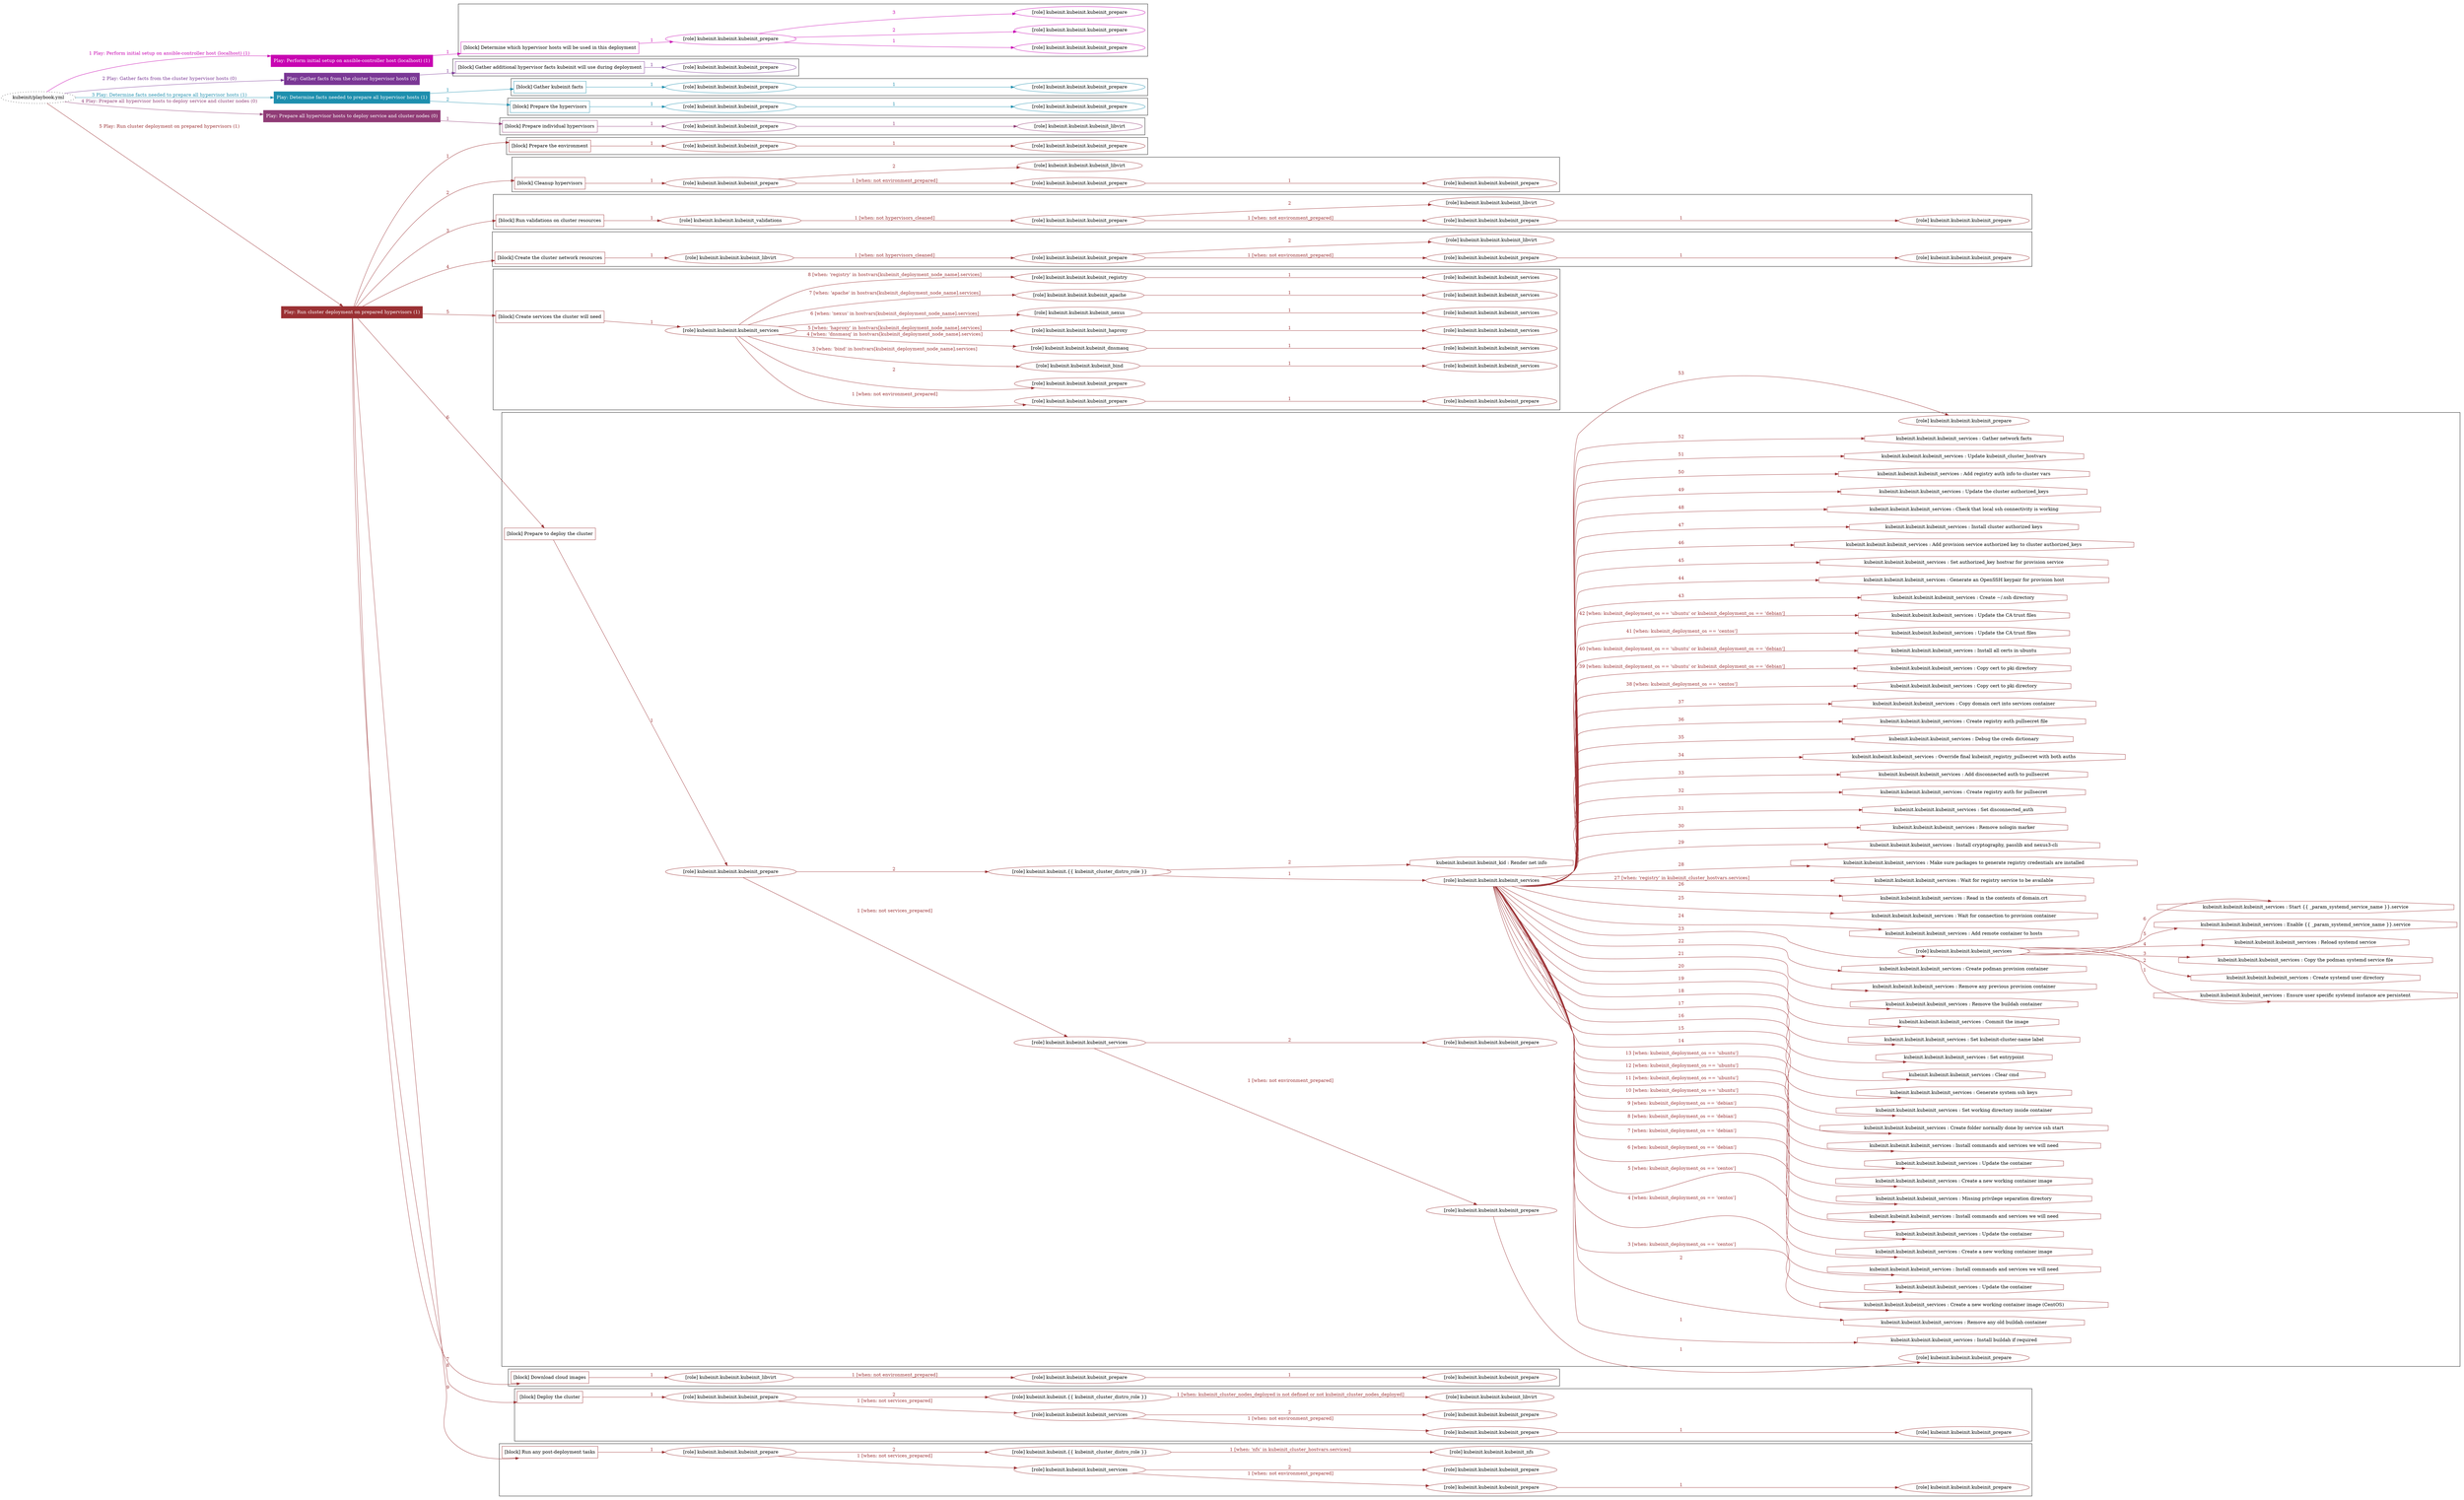 digraph {
	graph [concentrate=true ordering=in rankdir=LR ratio=fill]
	edge [esep=5 sep=10]
	"kubeinit/playbook.yml" [URL="/home/runner/work/kubeinit/kubeinit/kubeinit/playbook.yml" id=playbook_06e46ee0 style=dotted]
	"kubeinit/playbook.yml" -> play_c66c7950 [label="1 Play: Perform initial setup on ansible-controller host (localhost) (1)" color="#c804b2" fontcolor="#c804b2" id=edge_playbook_06e46ee0_play_c66c7950 labeltooltip="1 Play: Perform initial setup on ansible-controller host (localhost) (1)" tooltip="1 Play: Perform initial setup on ansible-controller host (localhost) (1)"]
	subgraph "Play: Perform initial setup on ansible-controller host (localhost) (1)" {
		play_c66c7950 [label="Play: Perform initial setup on ansible-controller host (localhost) (1)" URL="/home/runner/work/kubeinit/kubeinit/kubeinit/playbook.yml" color="#c804b2" fontcolor="#ffffff" id=play_c66c7950 shape=box style=filled tooltip=localhost]
		play_c66c7950 -> block_435f4b0e [label=1 color="#c804b2" fontcolor="#c804b2" id=edge_1_play_c66c7950_block_435f4b0e labeltooltip=1 tooltip=1]
		subgraph cluster_block_435f4b0e {
			block_435f4b0e [label="[block] Determine which hypervisor hosts will be used in this deployment" URL="/home/runner/work/kubeinit/kubeinit/kubeinit/playbook.yml" color="#c804b2" id=block_435f4b0e labeltooltip="Determine which hypervisor hosts will be used in this deployment" shape=box tooltip="Determine which hypervisor hosts will be used in this deployment"]
			block_435f4b0e -> role_765e2d02 [label="1 " color="#c804b2" fontcolor="#c804b2" id=edge_1_block_435f4b0e_role_765e2d02 labeltooltip="1 " tooltip="1 "]
			subgraph "kubeinit.kubeinit.kubeinit_prepare" {
				role_765e2d02 [label="[role] kubeinit.kubeinit.kubeinit_prepare" URL="/home/runner/work/kubeinit/kubeinit/kubeinit/playbook.yml" color="#c804b2" id=role_765e2d02 tooltip="kubeinit.kubeinit.kubeinit_prepare"]
				role_765e2d02 -> role_4c46e064 [label="1 " color="#c804b2" fontcolor="#c804b2" id=edge_1_role_765e2d02_role_4c46e064 labeltooltip="1 " tooltip="1 "]
				subgraph "kubeinit.kubeinit.kubeinit_prepare" {
					role_4c46e064 [label="[role] kubeinit.kubeinit.kubeinit_prepare" URL="/home/runner/.ansible/collections/ansible_collections/kubeinit/kubeinit/roles/kubeinit_prepare/tasks/build_hypervisors_group.yml" color="#c804b2" id=role_4c46e064 tooltip="kubeinit.kubeinit.kubeinit_prepare"]
				}
				role_765e2d02 -> role_aa0fd749 [label="2 " color="#c804b2" fontcolor="#c804b2" id=edge_2_role_765e2d02_role_aa0fd749 labeltooltip="2 " tooltip="2 "]
				subgraph "kubeinit.kubeinit.kubeinit_prepare" {
					role_aa0fd749 [label="[role] kubeinit.kubeinit.kubeinit_prepare" URL="/home/runner/.ansible/collections/ansible_collections/kubeinit/kubeinit/roles/kubeinit_prepare/tasks/build_hypervisors_group.yml" color="#c804b2" id=role_aa0fd749 tooltip="kubeinit.kubeinit.kubeinit_prepare"]
				}
				role_765e2d02 -> role_b2c48ff0 [label="3 " color="#c804b2" fontcolor="#c804b2" id=edge_3_role_765e2d02_role_b2c48ff0 labeltooltip="3 " tooltip="3 "]
				subgraph "kubeinit.kubeinit.kubeinit_prepare" {
					role_b2c48ff0 [label="[role] kubeinit.kubeinit.kubeinit_prepare" URL="/home/runner/.ansible/collections/ansible_collections/kubeinit/kubeinit/roles/kubeinit_prepare/tasks/build_hypervisors_group.yml" color="#c804b2" id=role_b2c48ff0 tooltip="kubeinit.kubeinit.kubeinit_prepare"]
				}
			}
		}
	}
	"kubeinit/playbook.yml" -> play_3fd0e84b [label="2 Play: Gather facts from the cluster hypervisor hosts (0)" color="#7a3795" fontcolor="#7a3795" id=edge_playbook_06e46ee0_play_3fd0e84b labeltooltip="2 Play: Gather facts from the cluster hypervisor hosts (0)" tooltip="2 Play: Gather facts from the cluster hypervisor hosts (0)"]
	subgraph "Play: Gather facts from the cluster hypervisor hosts (0)" {
		play_3fd0e84b [label="Play: Gather facts from the cluster hypervisor hosts (0)" URL="/home/runner/work/kubeinit/kubeinit/kubeinit/playbook.yml" color="#7a3795" fontcolor="#ffffff" id=play_3fd0e84b shape=box style=filled tooltip="Play: Gather facts from the cluster hypervisor hosts (0)"]
		play_3fd0e84b -> block_e66ae018 [label=1 color="#7a3795" fontcolor="#7a3795" id=edge_1_play_3fd0e84b_block_e66ae018 labeltooltip=1 tooltip=1]
		subgraph cluster_block_e66ae018 {
			block_e66ae018 [label="[block] Gather additional hypervisor facts kubeinit will use during deployment" URL="/home/runner/work/kubeinit/kubeinit/kubeinit/playbook.yml" color="#7a3795" id=block_e66ae018 labeltooltip="Gather additional hypervisor facts kubeinit will use during deployment" shape=box tooltip="Gather additional hypervisor facts kubeinit will use during deployment"]
			block_e66ae018 -> role_7fd62272 [label="1 " color="#7a3795" fontcolor="#7a3795" id=edge_1_block_e66ae018_role_7fd62272 labeltooltip="1 " tooltip="1 "]
			subgraph "kubeinit.kubeinit.kubeinit_prepare" {
				role_7fd62272 [label="[role] kubeinit.kubeinit.kubeinit_prepare" URL="/home/runner/work/kubeinit/kubeinit/kubeinit/playbook.yml" color="#7a3795" id=role_7fd62272 tooltip="kubeinit.kubeinit.kubeinit_prepare"]
			}
		}
	}
	"kubeinit/playbook.yml" -> play_4af000a5 [label="3 Play: Determine facts needed to prepare all hypervisor hosts (1)" color="#1e8fae" fontcolor="#1e8fae" id=edge_playbook_06e46ee0_play_4af000a5 labeltooltip="3 Play: Determine facts needed to prepare all hypervisor hosts (1)" tooltip="3 Play: Determine facts needed to prepare all hypervisor hosts (1)"]
	subgraph "Play: Determine facts needed to prepare all hypervisor hosts (1)" {
		play_4af000a5 [label="Play: Determine facts needed to prepare all hypervisor hosts (1)" URL="/home/runner/work/kubeinit/kubeinit/kubeinit/playbook.yml" color="#1e8fae" fontcolor="#ffffff" id=play_4af000a5 shape=box style=filled tooltip=localhost]
		play_4af000a5 -> block_96ba44ad [label=1 color="#1e8fae" fontcolor="#1e8fae" id=edge_1_play_4af000a5_block_96ba44ad labeltooltip=1 tooltip=1]
		subgraph cluster_block_96ba44ad {
			block_96ba44ad [label="[block] Gather kubeinit facts" URL="/home/runner/work/kubeinit/kubeinit/kubeinit/playbook.yml" color="#1e8fae" id=block_96ba44ad labeltooltip="Gather kubeinit facts" shape=box tooltip="Gather kubeinit facts"]
			block_96ba44ad -> role_0899f584 [label="1 " color="#1e8fae" fontcolor="#1e8fae" id=edge_1_block_96ba44ad_role_0899f584 labeltooltip="1 " tooltip="1 "]
			subgraph "kubeinit.kubeinit.kubeinit_prepare" {
				role_0899f584 [label="[role] kubeinit.kubeinit.kubeinit_prepare" URL="/home/runner/work/kubeinit/kubeinit/kubeinit/playbook.yml" color="#1e8fae" id=role_0899f584 tooltip="kubeinit.kubeinit.kubeinit_prepare"]
				role_0899f584 -> role_643d3ea5 [label="1 " color="#1e8fae" fontcolor="#1e8fae" id=edge_1_role_0899f584_role_643d3ea5 labeltooltip="1 " tooltip="1 "]
				subgraph "kubeinit.kubeinit.kubeinit_prepare" {
					role_643d3ea5 [label="[role] kubeinit.kubeinit.kubeinit_prepare" URL="/home/runner/.ansible/collections/ansible_collections/kubeinit/kubeinit/roles/kubeinit_prepare/tasks/gather_kubeinit_facts.yml" color="#1e8fae" id=role_643d3ea5 tooltip="kubeinit.kubeinit.kubeinit_prepare"]
				}
			}
		}
		play_4af000a5 -> block_ed9c8def [label=2 color="#1e8fae" fontcolor="#1e8fae" id=edge_2_play_4af000a5_block_ed9c8def labeltooltip=2 tooltip=2]
		subgraph cluster_block_ed9c8def {
			block_ed9c8def [label="[block] Prepare the hypervisors" URL="/home/runner/work/kubeinit/kubeinit/kubeinit/playbook.yml" color="#1e8fae" id=block_ed9c8def labeltooltip="Prepare the hypervisors" shape=box tooltip="Prepare the hypervisors"]
			block_ed9c8def -> role_caf7ef72 [label="1 " color="#1e8fae" fontcolor="#1e8fae" id=edge_1_block_ed9c8def_role_caf7ef72 labeltooltip="1 " tooltip="1 "]
			subgraph "kubeinit.kubeinit.kubeinit_prepare" {
				role_caf7ef72 [label="[role] kubeinit.kubeinit.kubeinit_prepare" URL="/home/runner/work/kubeinit/kubeinit/kubeinit/playbook.yml" color="#1e8fae" id=role_caf7ef72 tooltip="kubeinit.kubeinit.kubeinit_prepare"]
				role_caf7ef72 -> role_62f11e85 [label="1 " color="#1e8fae" fontcolor="#1e8fae" id=edge_1_role_caf7ef72_role_62f11e85 labeltooltip="1 " tooltip="1 "]
				subgraph "kubeinit.kubeinit.kubeinit_prepare" {
					role_62f11e85 [label="[role] kubeinit.kubeinit.kubeinit_prepare" URL="/home/runner/.ansible/collections/ansible_collections/kubeinit/kubeinit/roles/kubeinit_prepare/tasks/gather_kubeinit_facts.yml" color="#1e8fae" id=role_62f11e85 tooltip="kubeinit.kubeinit.kubeinit_prepare"]
				}
			}
		}
	}
	"kubeinit/playbook.yml" -> play_7a75d5fa [label="4 Play: Prepare all hypervisor hosts to deploy service and cluster nodes (0)" color="#903c76" fontcolor="#903c76" id=edge_playbook_06e46ee0_play_7a75d5fa labeltooltip="4 Play: Prepare all hypervisor hosts to deploy service and cluster nodes (0)" tooltip="4 Play: Prepare all hypervisor hosts to deploy service and cluster nodes (0)"]
	subgraph "Play: Prepare all hypervisor hosts to deploy service and cluster nodes (0)" {
		play_7a75d5fa [label="Play: Prepare all hypervisor hosts to deploy service and cluster nodes (0)" URL="/home/runner/work/kubeinit/kubeinit/kubeinit/playbook.yml" color="#903c76" fontcolor="#ffffff" id=play_7a75d5fa shape=box style=filled tooltip="Play: Prepare all hypervisor hosts to deploy service and cluster nodes (0)"]
		play_7a75d5fa -> block_c0bed4a6 [label=1 color="#903c76" fontcolor="#903c76" id=edge_1_play_7a75d5fa_block_c0bed4a6 labeltooltip=1 tooltip=1]
		subgraph cluster_block_c0bed4a6 {
			block_c0bed4a6 [label="[block] Prepare individual hypervisors" URL="/home/runner/work/kubeinit/kubeinit/kubeinit/playbook.yml" color="#903c76" id=block_c0bed4a6 labeltooltip="Prepare individual hypervisors" shape=box tooltip="Prepare individual hypervisors"]
			block_c0bed4a6 -> role_838f1979 [label="1 " color="#903c76" fontcolor="#903c76" id=edge_1_block_c0bed4a6_role_838f1979 labeltooltip="1 " tooltip="1 "]
			subgraph "kubeinit.kubeinit.kubeinit_prepare" {
				role_838f1979 [label="[role] kubeinit.kubeinit.kubeinit_prepare" URL="/home/runner/work/kubeinit/kubeinit/kubeinit/playbook.yml" color="#903c76" id=role_838f1979 tooltip="kubeinit.kubeinit.kubeinit_prepare"]
				role_838f1979 -> role_672b312d [label="1 " color="#903c76" fontcolor="#903c76" id=edge_1_role_838f1979_role_672b312d labeltooltip="1 " tooltip="1 "]
				subgraph "kubeinit.kubeinit.kubeinit_libvirt" {
					role_672b312d [label="[role] kubeinit.kubeinit.kubeinit_libvirt" URL="/home/runner/.ansible/collections/ansible_collections/kubeinit/kubeinit/roles/kubeinit_prepare/tasks/prepare_hypervisor.yml" color="#903c76" id=role_672b312d tooltip="kubeinit.kubeinit.kubeinit_libvirt"]
				}
			}
		}
	}
	"kubeinit/playbook.yml" -> play_6bdc95ec [label="5 Play: Run cluster deployment on prepared hypervisors (1)" color="#9b3134" fontcolor="#9b3134" id=edge_playbook_06e46ee0_play_6bdc95ec labeltooltip="5 Play: Run cluster deployment on prepared hypervisors (1)" tooltip="5 Play: Run cluster deployment on prepared hypervisors (1)"]
	subgraph "Play: Run cluster deployment on prepared hypervisors (1)" {
		play_6bdc95ec [label="Play: Run cluster deployment on prepared hypervisors (1)" URL="/home/runner/work/kubeinit/kubeinit/kubeinit/playbook.yml" color="#9b3134" fontcolor="#ffffff" id=play_6bdc95ec shape=box style=filled tooltip=localhost]
		play_6bdc95ec -> block_39d8180a [label=1 color="#9b3134" fontcolor="#9b3134" id=edge_1_play_6bdc95ec_block_39d8180a labeltooltip=1 tooltip=1]
		subgraph cluster_block_39d8180a {
			block_39d8180a [label="[block] Prepare the environment" URL="/home/runner/work/kubeinit/kubeinit/kubeinit/playbook.yml" color="#9b3134" id=block_39d8180a labeltooltip="Prepare the environment" shape=box tooltip="Prepare the environment"]
			block_39d8180a -> role_f9c296d2 [label="1 " color="#9b3134" fontcolor="#9b3134" id=edge_1_block_39d8180a_role_f9c296d2 labeltooltip="1 " tooltip="1 "]
			subgraph "kubeinit.kubeinit.kubeinit_prepare" {
				role_f9c296d2 [label="[role] kubeinit.kubeinit.kubeinit_prepare" URL="/home/runner/work/kubeinit/kubeinit/kubeinit/playbook.yml" color="#9b3134" id=role_f9c296d2 tooltip="kubeinit.kubeinit.kubeinit_prepare"]
				role_f9c296d2 -> role_dfb342ed [label="1 " color="#9b3134" fontcolor="#9b3134" id=edge_1_role_f9c296d2_role_dfb342ed labeltooltip="1 " tooltip="1 "]
				subgraph "kubeinit.kubeinit.kubeinit_prepare" {
					role_dfb342ed [label="[role] kubeinit.kubeinit.kubeinit_prepare" URL="/home/runner/.ansible/collections/ansible_collections/kubeinit/kubeinit/roles/kubeinit_prepare/tasks/gather_kubeinit_facts.yml" color="#9b3134" id=role_dfb342ed tooltip="kubeinit.kubeinit.kubeinit_prepare"]
				}
			}
		}
		play_6bdc95ec -> block_2474fcf2 [label=2 color="#9b3134" fontcolor="#9b3134" id=edge_2_play_6bdc95ec_block_2474fcf2 labeltooltip=2 tooltip=2]
		subgraph cluster_block_2474fcf2 {
			block_2474fcf2 [label="[block] Cleanup hypervisors" URL="/home/runner/work/kubeinit/kubeinit/kubeinit/playbook.yml" color="#9b3134" id=block_2474fcf2 labeltooltip="Cleanup hypervisors" shape=box tooltip="Cleanup hypervisors"]
			block_2474fcf2 -> role_7c58ef3f [label="1 " color="#9b3134" fontcolor="#9b3134" id=edge_1_block_2474fcf2_role_7c58ef3f labeltooltip="1 " tooltip="1 "]
			subgraph "kubeinit.kubeinit.kubeinit_prepare" {
				role_7c58ef3f [label="[role] kubeinit.kubeinit.kubeinit_prepare" URL="/home/runner/work/kubeinit/kubeinit/kubeinit/playbook.yml" color="#9b3134" id=role_7c58ef3f tooltip="kubeinit.kubeinit.kubeinit_prepare"]
				role_7c58ef3f -> role_4a1cb0d5 [label="1 [when: not environment_prepared]" color="#9b3134" fontcolor="#9b3134" id=edge_1_role_7c58ef3f_role_4a1cb0d5 labeltooltip="1 [when: not environment_prepared]" tooltip="1 [when: not environment_prepared]"]
				subgraph "kubeinit.kubeinit.kubeinit_prepare" {
					role_4a1cb0d5 [label="[role] kubeinit.kubeinit.kubeinit_prepare" URL="/home/runner/.ansible/collections/ansible_collections/kubeinit/kubeinit/roles/kubeinit_prepare/tasks/cleanup_hypervisors.yml" color="#9b3134" id=role_4a1cb0d5 tooltip="kubeinit.kubeinit.kubeinit_prepare"]
					role_4a1cb0d5 -> role_99d6510a [label="1 " color="#9b3134" fontcolor="#9b3134" id=edge_1_role_4a1cb0d5_role_99d6510a labeltooltip="1 " tooltip="1 "]
					subgraph "kubeinit.kubeinit.kubeinit_prepare" {
						role_99d6510a [label="[role] kubeinit.kubeinit.kubeinit_prepare" URL="/home/runner/.ansible/collections/ansible_collections/kubeinit/kubeinit/roles/kubeinit_prepare/tasks/gather_kubeinit_facts.yml" color="#9b3134" id=role_99d6510a tooltip="kubeinit.kubeinit.kubeinit_prepare"]
					}
				}
				role_7c58ef3f -> role_514e623d [label="2 " color="#9b3134" fontcolor="#9b3134" id=edge_2_role_7c58ef3f_role_514e623d labeltooltip="2 " tooltip="2 "]
				subgraph "kubeinit.kubeinit.kubeinit_libvirt" {
					role_514e623d [label="[role] kubeinit.kubeinit.kubeinit_libvirt" URL="/home/runner/.ansible/collections/ansible_collections/kubeinit/kubeinit/roles/kubeinit_prepare/tasks/cleanup_hypervisors.yml" color="#9b3134" id=role_514e623d tooltip="kubeinit.kubeinit.kubeinit_libvirt"]
				}
			}
		}
		play_6bdc95ec -> block_3764462c [label=3 color="#9b3134" fontcolor="#9b3134" id=edge_3_play_6bdc95ec_block_3764462c labeltooltip=3 tooltip=3]
		subgraph cluster_block_3764462c {
			block_3764462c [label="[block] Run validations on cluster resources" URL="/home/runner/work/kubeinit/kubeinit/kubeinit/playbook.yml" color="#9b3134" id=block_3764462c labeltooltip="Run validations on cluster resources" shape=box tooltip="Run validations on cluster resources"]
			block_3764462c -> role_2fcd60b7 [label="1 " color="#9b3134" fontcolor="#9b3134" id=edge_1_block_3764462c_role_2fcd60b7 labeltooltip="1 " tooltip="1 "]
			subgraph "kubeinit.kubeinit.kubeinit_validations" {
				role_2fcd60b7 [label="[role] kubeinit.kubeinit.kubeinit_validations" URL="/home/runner/work/kubeinit/kubeinit/kubeinit/playbook.yml" color="#9b3134" id=role_2fcd60b7 tooltip="kubeinit.kubeinit.kubeinit_validations"]
				role_2fcd60b7 -> role_09eb855f [label="1 [when: not hypervisors_cleaned]" color="#9b3134" fontcolor="#9b3134" id=edge_1_role_2fcd60b7_role_09eb855f labeltooltip="1 [when: not hypervisors_cleaned]" tooltip="1 [when: not hypervisors_cleaned]"]
				subgraph "kubeinit.kubeinit.kubeinit_prepare" {
					role_09eb855f [label="[role] kubeinit.kubeinit.kubeinit_prepare" URL="/home/runner/.ansible/collections/ansible_collections/kubeinit/kubeinit/roles/kubeinit_validations/tasks/main.yml" color="#9b3134" id=role_09eb855f tooltip="kubeinit.kubeinit.kubeinit_prepare"]
					role_09eb855f -> role_4636e123 [label="1 [when: not environment_prepared]" color="#9b3134" fontcolor="#9b3134" id=edge_1_role_09eb855f_role_4636e123 labeltooltip="1 [when: not environment_prepared]" tooltip="1 [when: not environment_prepared]"]
					subgraph "kubeinit.kubeinit.kubeinit_prepare" {
						role_4636e123 [label="[role] kubeinit.kubeinit.kubeinit_prepare" URL="/home/runner/.ansible/collections/ansible_collections/kubeinit/kubeinit/roles/kubeinit_prepare/tasks/cleanup_hypervisors.yml" color="#9b3134" id=role_4636e123 tooltip="kubeinit.kubeinit.kubeinit_prepare"]
						role_4636e123 -> role_c88bffb2 [label="1 " color="#9b3134" fontcolor="#9b3134" id=edge_1_role_4636e123_role_c88bffb2 labeltooltip="1 " tooltip="1 "]
						subgraph "kubeinit.kubeinit.kubeinit_prepare" {
							role_c88bffb2 [label="[role] kubeinit.kubeinit.kubeinit_prepare" URL="/home/runner/.ansible/collections/ansible_collections/kubeinit/kubeinit/roles/kubeinit_prepare/tasks/gather_kubeinit_facts.yml" color="#9b3134" id=role_c88bffb2 tooltip="kubeinit.kubeinit.kubeinit_prepare"]
						}
					}
					role_09eb855f -> role_c6879c8c [label="2 " color="#9b3134" fontcolor="#9b3134" id=edge_2_role_09eb855f_role_c6879c8c labeltooltip="2 " tooltip="2 "]
					subgraph "kubeinit.kubeinit.kubeinit_libvirt" {
						role_c6879c8c [label="[role] kubeinit.kubeinit.kubeinit_libvirt" URL="/home/runner/.ansible/collections/ansible_collections/kubeinit/kubeinit/roles/kubeinit_prepare/tasks/cleanup_hypervisors.yml" color="#9b3134" id=role_c6879c8c tooltip="kubeinit.kubeinit.kubeinit_libvirt"]
					}
				}
			}
		}
		play_6bdc95ec -> block_ab050d3b [label=4 color="#9b3134" fontcolor="#9b3134" id=edge_4_play_6bdc95ec_block_ab050d3b labeltooltip=4 tooltip=4]
		subgraph cluster_block_ab050d3b {
			block_ab050d3b [label="[block] Create the cluster network resources" URL="/home/runner/work/kubeinit/kubeinit/kubeinit/playbook.yml" color="#9b3134" id=block_ab050d3b labeltooltip="Create the cluster network resources" shape=box tooltip="Create the cluster network resources"]
			block_ab050d3b -> role_fe146140 [label="1 " color="#9b3134" fontcolor="#9b3134" id=edge_1_block_ab050d3b_role_fe146140 labeltooltip="1 " tooltip="1 "]
			subgraph "kubeinit.kubeinit.kubeinit_libvirt" {
				role_fe146140 [label="[role] kubeinit.kubeinit.kubeinit_libvirt" URL="/home/runner/work/kubeinit/kubeinit/kubeinit/playbook.yml" color="#9b3134" id=role_fe146140 tooltip="kubeinit.kubeinit.kubeinit_libvirt"]
				role_fe146140 -> role_3d8419fd [label="1 [when: not hypervisors_cleaned]" color="#9b3134" fontcolor="#9b3134" id=edge_1_role_fe146140_role_3d8419fd labeltooltip="1 [when: not hypervisors_cleaned]" tooltip="1 [when: not hypervisors_cleaned]"]
				subgraph "kubeinit.kubeinit.kubeinit_prepare" {
					role_3d8419fd [label="[role] kubeinit.kubeinit.kubeinit_prepare" URL="/home/runner/.ansible/collections/ansible_collections/kubeinit/kubeinit/roles/kubeinit_libvirt/tasks/create_network.yml" color="#9b3134" id=role_3d8419fd tooltip="kubeinit.kubeinit.kubeinit_prepare"]
					role_3d8419fd -> role_52a3fb36 [label="1 [when: not environment_prepared]" color="#9b3134" fontcolor="#9b3134" id=edge_1_role_3d8419fd_role_52a3fb36 labeltooltip="1 [when: not environment_prepared]" tooltip="1 [when: not environment_prepared]"]
					subgraph "kubeinit.kubeinit.kubeinit_prepare" {
						role_52a3fb36 [label="[role] kubeinit.kubeinit.kubeinit_prepare" URL="/home/runner/.ansible/collections/ansible_collections/kubeinit/kubeinit/roles/kubeinit_prepare/tasks/cleanup_hypervisors.yml" color="#9b3134" id=role_52a3fb36 tooltip="kubeinit.kubeinit.kubeinit_prepare"]
						role_52a3fb36 -> role_b1e99386 [label="1 " color="#9b3134" fontcolor="#9b3134" id=edge_1_role_52a3fb36_role_b1e99386 labeltooltip="1 " tooltip="1 "]
						subgraph "kubeinit.kubeinit.kubeinit_prepare" {
							role_b1e99386 [label="[role] kubeinit.kubeinit.kubeinit_prepare" URL="/home/runner/.ansible/collections/ansible_collections/kubeinit/kubeinit/roles/kubeinit_prepare/tasks/gather_kubeinit_facts.yml" color="#9b3134" id=role_b1e99386 tooltip="kubeinit.kubeinit.kubeinit_prepare"]
						}
					}
					role_3d8419fd -> role_311e5d21 [label="2 " color="#9b3134" fontcolor="#9b3134" id=edge_2_role_3d8419fd_role_311e5d21 labeltooltip="2 " tooltip="2 "]
					subgraph "kubeinit.kubeinit.kubeinit_libvirt" {
						role_311e5d21 [label="[role] kubeinit.kubeinit.kubeinit_libvirt" URL="/home/runner/.ansible/collections/ansible_collections/kubeinit/kubeinit/roles/kubeinit_prepare/tasks/cleanup_hypervisors.yml" color="#9b3134" id=role_311e5d21 tooltip="kubeinit.kubeinit.kubeinit_libvirt"]
					}
				}
			}
		}
		play_6bdc95ec -> block_78dea332 [label=5 color="#9b3134" fontcolor="#9b3134" id=edge_5_play_6bdc95ec_block_78dea332 labeltooltip=5 tooltip=5]
		subgraph cluster_block_78dea332 {
			block_78dea332 [label="[block] Create services the cluster will need" URL="/home/runner/work/kubeinit/kubeinit/kubeinit/playbook.yml" color="#9b3134" id=block_78dea332 labeltooltip="Create services the cluster will need" shape=box tooltip="Create services the cluster will need"]
			block_78dea332 -> role_90057902 [label="1 " color="#9b3134" fontcolor="#9b3134" id=edge_1_block_78dea332_role_90057902 labeltooltip="1 " tooltip="1 "]
			subgraph "kubeinit.kubeinit.kubeinit_services" {
				role_90057902 [label="[role] kubeinit.kubeinit.kubeinit_services" URL="/home/runner/work/kubeinit/kubeinit/kubeinit/playbook.yml" color="#9b3134" id=role_90057902 tooltip="kubeinit.kubeinit.kubeinit_services"]
				role_90057902 -> role_313d9bad [label="1 [when: not environment_prepared]" color="#9b3134" fontcolor="#9b3134" id=edge_1_role_90057902_role_313d9bad labeltooltip="1 [when: not environment_prepared]" tooltip="1 [when: not environment_prepared]"]
				subgraph "kubeinit.kubeinit.kubeinit_prepare" {
					role_313d9bad [label="[role] kubeinit.kubeinit.kubeinit_prepare" URL="/home/runner/.ansible/collections/ansible_collections/kubeinit/kubeinit/roles/kubeinit_services/tasks/main.yml" color="#9b3134" id=role_313d9bad tooltip="kubeinit.kubeinit.kubeinit_prepare"]
					role_313d9bad -> role_e2d95878 [label="1 " color="#9b3134" fontcolor="#9b3134" id=edge_1_role_313d9bad_role_e2d95878 labeltooltip="1 " tooltip="1 "]
					subgraph "kubeinit.kubeinit.kubeinit_prepare" {
						role_e2d95878 [label="[role] kubeinit.kubeinit.kubeinit_prepare" URL="/home/runner/.ansible/collections/ansible_collections/kubeinit/kubeinit/roles/kubeinit_prepare/tasks/gather_kubeinit_facts.yml" color="#9b3134" id=role_e2d95878 tooltip="kubeinit.kubeinit.kubeinit_prepare"]
					}
				}
				role_90057902 -> role_1dee4dcc [label="2 " color="#9b3134" fontcolor="#9b3134" id=edge_2_role_90057902_role_1dee4dcc labeltooltip="2 " tooltip="2 "]
				subgraph "kubeinit.kubeinit.kubeinit_prepare" {
					role_1dee4dcc [label="[role] kubeinit.kubeinit.kubeinit_prepare" URL="/home/runner/.ansible/collections/ansible_collections/kubeinit/kubeinit/roles/kubeinit_services/tasks/00_create_service_pod.yml" color="#9b3134" id=role_1dee4dcc tooltip="kubeinit.kubeinit.kubeinit_prepare"]
				}
				role_90057902 -> role_28ea012e [label="3 [when: 'bind' in hostvars[kubeinit_deployment_node_name].services]" color="#9b3134" fontcolor="#9b3134" id=edge_3_role_90057902_role_28ea012e labeltooltip="3 [when: 'bind' in hostvars[kubeinit_deployment_node_name].services]" tooltip="3 [when: 'bind' in hostvars[kubeinit_deployment_node_name].services]"]
				subgraph "kubeinit.kubeinit.kubeinit_bind" {
					role_28ea012e [label="[role] kubeinit.kubeinit.kubeinit_bind" URL="/home/runner/.ansible/collections/ansible_collections/kubeinit/kubeinit/roles/kubeinit_services/tasks/start_services_containers.yml" color="#9b3134" id=role_28ea012e tooltip="kubeinit.kubeinit.kubeinit_bind"]
					role_28ea012e -> role_e44b2a09 [label="1 " color="#9b3134" fontcolor="#9b3134" id=edge_1_role_28ea012e_role_e44b2a09 labeltooltip="1 " tooltip="1 "]
					subgraph "kubeinit.kubeinit.kubeinit_services" {
						role_e44b2a09 [label="[role] kubeinit.kubeinit.kubeinit_services" URL="/home/runner/.ansible/collections/ansible_collections/kubeinit/kubeinit/roles/kubeinit_bind/tasks/main.yml" color="#9b3134" id=role_e44b2a09 tooltip="kubeinit.kubeinit.kubeinit_services"]
					}
				}
				role_90057902 -> role_8d597858 [label="4 [when: 'dnsmasq' in hostvars[kubeinit_deployment_node_name].services]" color="#9b3134" fontcolor="#9b3134" id=edge_4_role_90057902_role_8d597858 labeltooltip="4 [when: 'dnsmasq' in hostvars[kubeinit_deployment_node_name].services]" tooltip="4 [when: 'dnsmasq' in hostvars[kubeinit_deployment_node_name].services]"]
				subgraph "kubeinit.kubeinit.kubeinit_dnsmasq" {
					role_8d597858 [label="[role] kubeinit.kubeinit.kubeinit_dnsmasq" URL="/home/runner/.ansible/collections/ansible_collections/kubeinit/kubeinit/roles/kubeinit_services/tasks/start_services_containers.yml" color="#9b3134" id=role_8d597858 tooltip="kubeinit.kubeinit.kubeinit_dnsmasq"]
					role_8d597858 -> role_50abb5d0 [label="1 " color="#9b3134" fontcolor="#9b3134" id=edge_1_role_8d597858_role_50abb5d0 labeltooltip="1 " tooltip="1 "]
					subgraph "kubeinit.kubeinit.kubeinit_services" {
						role_50abb5d0 [label="[role] kubeinit.kubeinit.kubeinit_services" URL="/home/runner/.ansible/collections/ansible_collections/kubeinit/kubeinit/roles/kubeinit_dnsmasq/tasks/main.yml" color="#9b3134" id=role_50abb5d0 tooltip="kubeinit.kubeinit.kubeinit_services"]
					}
				}
				role_90057902 -> role_784612d8 [label="5 [when: 'haproxy' in hostvars[kubeinit_deployment_node_name].services]" color="#9b3134" fontcolor="#9b3134" id=edge_5_role_90057902_role_784612d8 labeltooltip="5 [when: 'haproxy' in hostvars[kubeinit_deployment_node_name].services]" tooltip="5 [when: 'haproxy' in hostvars[kubeinit_deployment_node_name].services]"]
				subgraph "kubeinit.kubeinit.kubeinit_haproxy" {
					role_784612d8 [label="[role] kubeinit.kubeinit.kubeinit_haproxy" URL="/home/runner/.ansible/collections/ansible_collections/kubeinit/kubeinit/roles/kubeinit_services/tasks/start_services_containers.yml" color="#9b3134" id=role_784612d8 tooltip="kubeinit.kubeinit.kubeinit_haproxy"]
					role_784612d8 -> role_b97d0c36 [label="1 " color="#9b3134" fontcolor="#9b3134" id=edge_1_role_784612d8_role_b97d0c36 labeltooltip="1 " tooltip="1 "]
					subgraph "kubeinit.kubeinit.kubeinit_services" {
						role_b97d0c36 [label="[role] kubeinit.kubeinit.kubeinit_services" URL="/home/runner/.ansible/collections/ansible_collections/kubeinit/kubeinit/roles/kubeinit_haproxy/tasks/main.yml" color="#9b3134" id=role_b97d0c36 tooltip="kubeinit.kubeinit.kubeinit_services"]
					}
				}
				role_90057902 -> role_db11a70e [label="6 [when: 'nexus' in hostvars[kubeinit_deployment_node_name].services]" color="#9b3134" fontcolor="#9b3134" id=edge_6_role_90057902_role_db11a70e labeltooltip="6 [when: 'nexus' in hostvars[kubeinit_deployment_node_name].services]" tooltip="6 [when: 'nexus' in hostvars[kubeinit_deployment_node_name].services]"]
				subgraph "kubeinit.kubeinit.kubeinit_nexus" {
					role_db11a70e [label="[role] kubeinit.kubeinit.kubeinit_nexus" URL="/home/runner/.ansible/collections/ansible_collections/kubeinit/kubeinit/roles/kubeinit_services/tasks/start_services_containers.yml" color="#9b3134" id=role_db11a70e tooltip="kubeinit.kubeinit.kubeinit_nexus"]
					role_db11a70e -> role_8b66c9e9 [label="1 " color="#9b3134" fontcolor="#9b3134" id=edge_1_role_db11a70e_role_8b66c9e9 labeltooltip="1 " tooltip="1 "]
					subgraph "kubeinit.kubeinit.kubeinit_services" {
						role_8b66c9e9 [label="[role] kubeinit.kubeinit.kubeinit_services" URL="/home/runner/.ansible/collections/ansible_collections/kubeinit/kubeinit/roles/kubeinit_nexus/tasks/main.yml" color="#9b3134" id=role_8b66c9e9 tooltip="kubeinit.kubeinit.kubeinit_services"]
					}
				}
				role_90057902 -> role_b18a36c2 [label="7 [when: 'apache' in hostvars[kubeinit_deployment_node_name].services]" color="#9b3134" fontcolor="#9b3134" id=edge_7_role_90057902_role_b18a36c2 labeltooltip="7 [when: 'apache' in hostvars[kubeinit_deployment_node_name].services]" tooltip="7 [when: 'apache' in hostvars[kubeinit_deployment_node_name].services]"]
				subgraph "kubeinit.kubeinit.kubeinit_apache" {
					role_b18a36c2 [label="[role] kubeinit.kubeinit.kubeinit_apache" URL="/home/runner/.ansible/collections/ansible_collections/kubeinit/kubeinit/roles/kubeinit_services/tasks/start_services_containers.yml" color="#9b3134" id=role_b18a36c2 tooltip="kubeinit.kubeinit.kubeinit_apache"]
					role_b18a36c2 -> role_8ff60e7b [label="1 " color="#9b3134" fontcolor="#9b3134" id=edge_1_role_b18a36c2_role_8ff60e7b labeltooltip="1 " tooltip="1 "]
					subgraph "kubeinit.kubeinit.kubeinit_services" {
						role_8ff60e7b [label="[role] kubeinit.kubeinit.kubeinit_services" URL="/home/runner/.ansible/collections/ansible_collections/kubeinit/kubeinit/roles/kubeinit_apache/tasks/main.yml" color="#9b3134" id=role_8ff60e7b tooltip="kubeinit.kubeinit.kubeinit_services"]
					}
				}
				role_90057902 -> role_2ea72912 [label="8 [when: 'registry' in hostvars[kubeinit_deployment_node_name].services]" color="#9b3134" fontcolor="#9b3134" id=edge_8_role_90057902_role_2ea72912 labeltooltip="8 [when: 'registry' in hostvars[kubeinit_deployment_node_name].services]" tooltip="8 [when: 'registry' in hostvars[kubeinit_deployment_node_name].services]"]
				subgraph "kubeinit.kubeinit.kubeinit_registry" {
					role_2ea72912 [label="[role] kubeinit.kubeinit.kubeinit_registry" URL="/home/runner/.ansible/collections/ansible_collections/kubeinit/kubeinit/roles/kubeinit_services/tasks/start_services_containers.yml" color="#9b3134" id=role_2ea72912 tooltip="kubeinit.kubeinit.kubeinit_registry"]
					role_2ea72912 -> role_5ebd2059 [label="1 " color="#9b3134" fontcolor="#9b3134" id=edge_1_role_2ea72912_role_5ebd2059 labeltooltip="1 " tooltip="1 "]
					subgraph "kubeinit.kubeinit.kubeinit_services" {
						role_5ebd2059 [label="[role] kubeinit.kubeinit.kubeinit_services" URL="/home/runner/.ansible/collections/ansible_collections/kubeinit/kubeinit/roles/kubeinit_registry/tasks/main.yml" color="#9b3134" id=role_5ebd2059 tooltip="kubeinit.kubeinit.kubeinit_services"]
					}
				}
			}
		}
		play_6bdc95ec -> block_675c84d4 [label=6 color="#9b3134" fontcolor="#9b3134" id=edge_6_play_6bdc95ec_block_675c84d4 labeltooltip=6 tooltip=6]
		subgraph cluster_block_675c84d4 {
			block_675c84d4 [label="[block] Prepare to deploy the cluster" URL="/home/runner/work/kubeinit/kubeinit/kubeinit/playbook.yml" color="#9b3134" id=block_675c84d4 labeltooltip="Prepare to deploy the cluster" shape=box tooltip="Prepare to deploy the cluster"]
			block_675c84d4 -> role_4523395f [label="1 " color="#9b3134" fontcolor="#9b3134" id=edge_1_block_675c84d4_role_4523395f labeltooltip="1 " tooltip="1 "]
			subgraph "kubeinit.kubeinit.kubeinit_prepare" {
				role_4523395f [label="[role] kubeinit.kubeinit.kubeinit_prepare" URL="/home/runner/work/kubeinit/kubeinit/kubeinit/playbook.yml" color="#9b3134" id=role_4523395f tooltip="kubeinit.kubeinit.kubeinit_prepare"]
				role_4523395f -> role_70741723 [label="1 [when: not services_prepared]" color="#9b3134" fontcolor="#9b3134" id=edge_1_role_4523395f_role_70741723 labeltooltip="1 [when: not services_prepared]" tooltip="1 [when: not services_prepared]"]
				subgraph "kubeinit.kubeinit.kubeinit_services" {
					role_70741723 [label="[role] kubeinit.kubeinit.kubeinit_services" URL="/home/runner/.ansible/collections/ansible_collections/kubeinit/kubeinit/roles/kubeinit_prepare/tasks/prepare_cluster.yml" color="#9b3134" id=role_70741723 tooltip="kubeinit.kubeinit.kubeinit_services"]
					role_70741723 -> role_3ee2d932 [label="1 [when: not environment_prepared]" color="#9b3134" fontcolor="#9b3134" id=edge_1_role_70741723_role_3ee2d932 labeltooltip="1 [when: not environment_prepared]" tooltip="1 [when: not environment_prepared]"]
					subgraph "kubeinit.kubeinit.kubeinit_prepare" {
						role_3ee2d932 [label="[role] kubeinit.kubeinit.kubeinit_prepare" URL="/home/runner/.ansible/collections/ansible_collections/kubeinit/kubeinit/roles/kubeinit_services/tasks/prepare_services.yml" color="#9b3134" id=role_3ee2d932 tooltip="kubeinit.kubeinit.kubeinit_prepare"]
						role_3ee2d932 -> role_568ef36a [label="1 " color="#9b3134" fontcolor="#9b3134" id=edge_1_role_3ee2d932_role_568ef36a labeltooltip="1 " tooltip="1 "]
						subgraph "kubeinit.kubeinit.kubeinit_prepare" {
							role_568ef36a [label="[role] kubeinit.kubeinit.kubeinit_prepare" URL="/home/runner/.ansible/collections/ansible_collections/kubeinit/kubeinit/roles/kubeinit_prepare/tasks/gather_kubeinit_facts.yml" color="#9b3134" id=role_568ef36a tooltip="kubeinit.kubeinit.kubeinit_prepare"]
						}
					}
					role_70741723 -> role_48c27f03 [label="2 " color="#9b3134" fontcolor="#9b3134" id=edge_2_role_70741723_role_48c27f03 labeltooltip="2 " tooltip="2 "]
					subgraph "kubeinit.kubeinit.kubeinit_prepare" {
						role_48c27f03 [label="[role] kubeinit.kubeinit.kubeinit_prepare" URL="/home/runner/.ansible/collections/ansible_collections/kubeinit/kubeinit/roles/kubeinit_services/tasks/prepare_services.yml" color="#9b3134" id=role_48c27f03 tooltip="kubeinit.kubeinit.kubeinit_prepare"]
					}
				}
				role_4523395f -> role_a75a0c21 [label="2 " color="#9b3134" fontcolor="#9b3134" id=edge_2_role_4523395f_role_a75a0c21 labeltooltip="2 " tooltip="2 "]
				subgraph "kubeinit.kubeinit.{{ kubeinit_cluster_distro_role }}" {
					role_a75a0c21 [label="[role] kubeinit.kubeinit.{{ kubeinit_cluster_distro_role }}" URL="/home/runner/.ansible/collections/ansible_collections/kubeinit/kubeinit/roles/kubeinit_prepare/tasks/prepare_cluster.yml" color="#9b3134" id=role_a75a0c21 tooltip="kubeinit.kubeinit.{{ kubeinit_cluster_distro_role }}"]
					role_a75a0c21 -> role_1c5d3f43 [label="1 " color="#9b3134" fontcolor="#9b3134" id=edge_1_role_a75a0c21_role_1c5d3f43 labeltooltip="1 " tooltip="1 "]
					subgraph "kubeinit.kubeinit.kubeinit_services" {
						role_1c5d3f43 [label="[role] kubeinit.kubeinit.kubeinit_services" URL="/home/runner/.ansible/collections/ansible_collections/kubeinit/kubeinit/roles/kubeinit_kid/tasks/prepare_cluster.yml" color="#9b3134" id=role_1c5d3f43 tooltip="kubeinit.kubeinit.kubeinit_services"]
						task_c404d032 [label="kubeinit.kubeinit.kubeinit_services : Install buildah if required" URL="/home/runner/.ansible/collections/ansible_collections/kubeinit/kubeinit/roles/kubeinit_services/tasks/create_provision_container.yml" color="#9b3134" id=task_c404d032 shape=octagon tooltip="kubeinit.kubeinit.kubeinit_services : Install buildah if required"]
						role_1c5d3f43 -> task_c404d032 [label="1 " color="#9b3134" fontcolor="#9b3134" id=edge_1_role_1c5d3f43_task_c404d032 labeltooltip="1 " tooltip="1 "]
						task_772ae1d6 [label="kubeinit.kubeinit.kubeinit_services : Remove any old buildah container" URL="/home/runner/.ansible/collections/ansible_collections/kubeinit/kubeinit/roles/kubeinit_services/tasks/create_provision_container.yml" color="#9b3134" id=task_772ae1d6 shape=octagon tooltip="kubeinit.kubeinit.kubeinit_services : Remove any old buildah container"]
						role_1c5d3f43 -> task_772ae1d6 [label="2 " color="#9b3134" fontcolor="#9b3134" id=edge_2_role_1c5d3f43_task_772ae1d6 labeltooltip="2 " tooltip="2 "]
						task_4ab0a6d7 [label="kubeinit.kubeinit.kubeinit_services : Create a new working container image (CentOS)" URL="/home/runner/.ansible/collections/ansible_collections/kubeinit/kubeinit/roles/kubeinit_services/tasks/create_provision_container.yml" color="#9b3134" id=task_4ab0a6d7 shape=octagon tooltip="kubeinit.kubeinit.kubeinit_services : Create a new working container image (CentOS)"]
						role_1c5d3f43 -> task_4ab0a6d7 [label="3 [when: kubeinit_deployment_os == 'centos']" color="#9b3134" fontcolor="#9b3134" id=edge_3_role_1c5d3f43_task_4ab0a6d7 labeltooltip="3 [when: kubeinit_deployment_os == 'centos']" tooltip="3 [when: kubeinit_deployment_os == 'centos']"]
						task_880e3ed5 [label="kubeinit.kubeinit.kubeinit_services : Update the container" URL="/home/runner/.ansible/collections/ansible_collections/kubeinit/kubeinit/roles/kubeinit_services/tasks/create_provision_container.yml" color="#9b3134" id=task_880e3ed5 shape=octagon tooltip="kubeinit.kubeinit.kubeinit_services : Update the container"]
						role_1c5d3f43 -> task_880e3ed5 [label="4 [when: kubeinit_deployment_os == 'centos']" color="#9b3134" fontcolor="#9b3134" id=edge_4_role_1c5d3f43_task_880e3ed5 labeltooltip="4 [when: kubeinit_deployment_os == 'centos']" tooltip="4 [when: kubeinit_deployment_os == 'centos']"]
						task_62ff58dd [label="kubeinit.kubeinit.kubeinit_services : Install commands and services we will need" URL="/home/runner/.ansible/collections/ansible_collections/kubeinit/kubeinit/roles/kubeinit_services/tasks/create_provision_container.yml" color="#9b3134" id=task_62ff58dd shape=octagon tooltip="kubeinit.kubeinit.kubeinit_services : Install commands and services we will need"]
						role_1c5d3f43 -> task_62ff58dd [label="5 [when: kubeinit_deployment_os == 'centos']" color="#9b3134" fontcolor="#9b3134" id=edge_5_role_1c5d3f43_task_62ff58dd labeltooltip="5 [when: kubeinit_deployment_os == 'centos']" tooltip="5 [when: kubeinit_deployment_os == 'centos']"]
						task_1ccfe4ea [label="kubeinit.kubeinit.kubeinit_services : Create a new working container image" URL="/home/runner/.ansible/collections/ansible_collections/kubeinit/kubeinit/roles/kubeinit_services/tasks/create_provision_container.yml" color="#9b3134" id=task_1ccfe4ea shape=octagon tooltip="kubeinit.kubeinit.kubeinit_services : Create a new working container image"]
						role_1c5d3f43 -> task_1ccfe4ea [label="6 [when: kubeinit_deployment_os == 'debian']" color="#9b3134" fontcolor="#9b3134" id=edge_6_role_1c5d3f43_task_1ccfe4ea labeltooltip="6 [when: kubeinit_deployment_os == 'debian']" tooltip="6 [when: kubeinit_deployment_os == 'debian']"]
						task_ddbcba08 [label="kubeinit.kubeinit.kubeinit_services : Update the container" URL="/home/runner/.ansible/collections/ansible_collections/kubeinit/kubeinit/roles/kubeinit_services/tasks/create_provision_container.yml" color="#9b3134" id=task_ddbcba08 shape=octagon tooltip="kubeinit.kubeinit.kubeinit_services : Update the container"]
						role_1c5d3f43 -> task_ddbcba08 [label="7 [when: kubeinit_deployment_os == 'debian']" color="#9b3134" fontcolor="#9b3134" id=edge_7_role_1c5d3f43_task_ddbcba08 labeltooltip="7 [when: kubeinit_deployment_os == 'debian']" tooltip="7 [when: kubeinit_deployment_os == 'debian']"]
						task_f736893c [label="kubeinit.kubeinit.kubeinit_services : Install commands and services we will need" URL="/home/runner/.ansible/collections/ansible_collections/kubeinit/kubeinit/roles/kubeinit_services/tasks/create_provision_container.yml" color="#9b3134" id=task_f736893c shape=octagon tooltip="kubeinit.kubeinit.kubeinit_services : Install commands and services we will need"]
						role_1c5d3f43 -> task_f736893c [label="8 [when: kubeinit_deployment_os == 'debian']" color="#9b3134" fontcolor="#9b3134" id=edge_8_role_1c5d3f43_task_f736893c labeltooltip="8 [when: kubeinit_deployment_os == 'debian']" tooltip="8 [when: kubeinit_deployment_os == 'debian']"]
						task_fec9d774 [label="kubeinit.kubeinit.kubeinit_services : Missing privilege separation directory" URL="/home/runner/.ansible/collections/ansible_collections/kubeinit/kubeinit/roles/kubeinit_services/tasks/create_provision_container.yml" color="#9b3134" id=task_fec9d774 shape=octagon tooltip="kubeinit.kubeinit.kubeinit_services : Missing privilege separation directory"]
						role_1c5d3f43 -> task_fec9d774 [label="9 [when: kubeinit_deployment_os == 'debian']" color="#9b3134" fontcolor="#9b3134" id=edge_9_role_1c5d3f43_task_fec9d774 labeltooltip="9 [when: kubeinit_deployment_os == 'debian']" tooltip="9 [when: kubeinit_deployment_os == 'debian']"]
						task_bd043a01 [label="kubeinit.kubeinit.kubeinit_services : Create a new working container image" URL="/home/runner/.ansible/collections/ansible_collections/kubeinit/kubeinit/roles/kubeinit_services/tasks/create_provision_container.yml" color="#9b3134" id=task_bd043a01 shape=octagon tooltip="kubeinit.kubeinit.kubeinit_services : Create a new working container image"]
						role_1c5d3f43 -> task_bd043a01 [label="10 [when: kubeinit_deployment_os == 'ubuntu']" color="#9b3134" fontcolor="#9b3134" id=edge_10_role_1c5d3f43_task_bd043a01 labeltooltip="10 [when: kubeinit_deployment_os == 'ubuntu']" tooltip="10 [when: kubeinit_deployment_os == 'ubuntu']"]
						task_81ff8133 [label="kubeinit.kubeinit.kubeinit_services : Update the container" URL="/home/runner/.ansible/collections/ansible_collections/kubeinit/kubeinit/roles/kubeinit_services/tasks/create_provision_container.yml" color="#9b3134" id=task_81ff8133 shape=octagon tooltip="kubeinit.kubeinit.kubeinit_services : Update the container"]
						role_1c5d3f43 -> task_81ff8133 [label="11 [when: kubeinit_deployment_os == 'ubuntu']" color="#9b3134" fontcolor="#9b3134" id=edge_11_role_1c5d3f43_task_81ff8133 labeltooltip="11 [when: kubeinit_deployment_os == 'ubuntu']" tooltip="11 [when: kubeinit_deployment_os == 'ubuntu']"]
						task_94046ac0 [label="kubeinit.kubeinit.kubeinit_services : Install commands and services we will need" URL="/home/runner/.ansible/collections/ansible_collections/kubeinit/kubeinit/roles/kubeinit_services/tasks/create_provision_container.yml" color="#9b3134" id=task_94046ac0 shape=octagon tooltip="kubeinit.kubeinit.kubeinit_services : Install commands and services we will need"]
						role_1c5d3f43 -> task_94046ac0 [label="12 [when: kubeinit_deployment_os == 'ubuntu']" color="#9b3134" fontcolor="#9b3134" id=edge_12_role_1c5d3f43_task_94046ac0 labeltooltip="12 [when: kubeinit_deployment_os == 'ubuntu']" tooltip="12 [when: kubeinit_deployment_os == 'ubuntu']"]
						task_b0d35e3e [label="kubeinit.kubeinit.kubeinit_services : Create folder normally done by service ssh start" URL="/home/runner/.ansible/collections/ansible_collections/kubeinit/kubeinit/roles/kubeinit_services/tasks/create_provision_container.yml" color="#9b3134" id=task_b0d35e3e shape=octagon tooltip="kubeinit.kubeinit.kubeinit_services : Create folder normally done by service ssh start"]
						role_1c5d3f43 -> task_b0d35e3e [label="13 [when: kubeinit_deployment_os == 'ubuntu']" color="#9b3134" fontcolor="#9b3134" id=edge_13_role_1c5d3f43_task_b0d35e3e labeltooltip="13 [when: kubeinit_deployment_os == 'ubuntu']" tooltip="13 [when: kubeinit_deployment_os == 'ubuntu']"]
						task_1344fbe6 [label="kubeinit.kubeinit.kubeinit_services : Set working directory inside container" URL="/home/runner/.ansible/collections/ansible_collections/kubeinit/kubeinit/roles/kubeinit_services/tasks/create_provision_container.yml" color="#9b3134" id=task_1344fbe6 shape=octagon tooltip="kubeinit.kubeinit.kubeinit_services : Set working directory inside container"]
						role_1c5d3f43 -> task_1344fbe6 [label="14 " color="#9b3134" fontcolor="#9b3134" id=edge_14_role_1c5d3f43_task_1344fbe6 labeltooltip="14 " tooltip="14 "]
						task_1b2a0566 [label="kubeinit.kubeinit.kubeinit_services : Generate system ssh keys" URL="/home/runner/.ansible/collections/ansible_collections/kubeinit/kubeinit/roles/kubeinit_services/tasks/create_provision_container.yml" color="#9b3134" id=task_1b2a0566 shape=octagon tooltip="kubeinit.kubeinit.kubeinit_services : Generate system ssh keys"]
						role_1c5d3f43 -> task_1b2a0566 [label="15 " color="#9b3134" fontcolor="#9b3134" id=edge_15_role_1c5d3f43_task_1b2a0566 labeltooltip="15 " tooltip="15 "]
						task_c90b845a [label="kubeinit.kubeinit.kubeinit_services : Clear cmd" URL="/home/runner/.ansible/collections/ansible_collections/kubeinit/kubeinit/roles/kubeinit_services/tasks/create_provision_container.yml" color="#9b3134" id=task_c90b845a shape=octagon tooltip="kubeinit.kubeinit.kubeinit_services : Clear cmd"]
						role_1c5d3f43 -> task_c90b845a [label="16 " color="#9b3134" fontcolor="#9b3134" id=edge_16_role_1c5d3f43_task_c90b845a labeltooltip="16 " tooltip="16 "]
						task_54f96390 [label="kubeinit.kubeinit.kubeinit_services : Set entrypoint" URL="/home/runner/.ansible/collections/ansible_collections/kubeinit/kubeinit/roles/kubeinit_services/tasks/create_provision_container.yml" color="#9b3134" id=task_54f96390 shape=octagon tooltip="kubeinit.kubeinit.kubeinit_services : Set entrypoint"]
						role_1c5d3f43 -> task_54f96390 [label="17 " color="#9b3134" fontcolor="#9b3134" id=edge_17_role_1c5d3f43_task_54f96390 labeltooltip="17 " tooltip="17 "]
						task_8c87027f [label="kubeinit.kubeinit.kubeinit_services : Set kubeinit-cluster-name label" URL="/home/runner/.ansible/collections/ansible_collections/kubeinit/kubeinit/roles/kubeinit_services/tasks/create_provision_container.yml" color="#9b3134" id=task_8c87027f shape=octagon tooltip="kubeinit.kubeinit.kubeinit_services : Set kubeinit-cluster-name label"]
						role_1c5d3f43 -> task_8c87027f [label="18 " color="#9b3134" fontcolor="#9b3134" id=edge_18_role_1c5d3f43_task_8c87027f labeltooltip="18 " tooltip="18 "]
						task_546b537b [label="kubeinit.kubeinit.kubeinit_services : Commit the image" URL="/home/runner/.ansible/collections/ansible_collections/kubeinit/kubeinit/roles/kubeinit_services/tasks/create_provision_container.yml" color="#9b3134" id=task_546b537b shape=octagon tooltip="kubeinit.kubeinit.kubeinit_services : Commit the image"]
						role_1c5d3f43 -> task_546b537b [label="19 " color="#9b3134" fontcolor="#9b3134" id=edge_19_role_1c5d3f43_task_546b537b labeltooltip="19 " tooltip="19 "]
						task_886b8234 [label="kubeinit.kubeinit.kubeinit_services : Remove the buildah container" URL="/home/runner/.ansible/collections/ansible_collections/kubeinit/kubeinit/roles/kubeinit_services/tasks/create_provision_container.yml" color="#9b3134" id=task_886b8234 shape=octagon tooltip="kubeinit.kubeinit.kubeinit_services : Remove the buildah container"]
						role_1c5d3f43 -> task_886b8234 [label="20 " color="#9b3134" fontcolor="#9b3134" id=edge_20_role_1c5d3f43_task_886b8234 labeltooltip="20 " tooltip="20 "]
						task_c707fbec [label="kubeinit.kubeinit.kubeinit_services : Remove any previous provision container" URL="/home/runner/.ansible/collections/ansible_collections/kubeinit/kubeinit/roles/kubeinit_services/tasks/create_provision_container.yml" color="#9b3134" id=task_c707fbec shape=octagon tooltip="kubeinit.kubeinit.kubeinit_services : Remove any previous provision container"]
						role_1c5d3f43 -> task_c707fbec [label="21 " color="#9b3134" fontcolor="#9b3134" id=edge_21_role_1c5d3f43_task_c707fbec labeltooltip="21 " tooltip="21 "]
						task_be3962b5 [label="kubeinit.kubeinit.kubeinit_services : Create podman provision container" URL="/home/runner/.ansible/collections/ansible_collections/kubeinit/kubeinit/roles/kubeinit_services/tasks/create_provision_container.yml" color="#9b3134" id=task_be3962b5 shape=octagon tooltip="kubeinit.kubeinit.kubeinit_services : Create podman provision container"]
						role_1c5d3f43 -> task_be3962b5 [label="22 " color="#9b3134" fontcolor="#9b3134" id=edge_22_role_1c5d3f43_task_be3962b5 labeltooltip="22 " tooltip="22 "]
						role_1c5d3f43 -> role_feb07f65 [label="23 " color="#9b3134" fontcolor="#9b3134" id=edge_23_role_1c5d3f43_role_feb07f65 labeltooltip="23 " tooltip="23 "]
						subgraph "kubeinit.kubeinit.kubeinit_services" {
							role_feb07f65 [label="[role] kubeinit.kubeinit.kubeinit_services" URL="/home/runner/.ansible/collections/ansible_collections/kubeinit/kubeinit/roles/kubeinit_services/tasks/create_provision_container.yml" color="#9b3134" id=role_feb07f65 tooltip="kubeinit.kubeinit.kubeinit_services"]
							task_40b97df9 [label="kubeinit.kubeinit.kubeinit_services : Ensure user specific systemd instance are persistent" URL="/home/runner/.ansible/collections/ansible_collections/kubeinit/kubeinit/roles/kubeinit_services/tasks/create_managed_service.yml" color="#9b3134" id=task_40b97df9 shape=octagon tooltip="kubeinit.kubeinit.kubeinit_services : Ensure user specific systemd instance are persistent"]
							role_feb07f65 -> task_40b97df9 [label="1 " color="#9b3134" fontcolor="#9b3134" id=edge_1_role_feb07f65_task_40b97df9 labeltooltip="1 " tooltip="1 "]
							task_5770a698 [label="kubeinit.kubeinit.kubeinit_services : Create systemd user directory" URL="/home/runner/.ansible/collections/ansible_collections/kubeinit/kubeinit/roles/kubeinit_services/tasks/create_managed_service.yml" color="#9b3134" id=task_5770a698 shape=octagon tooltip="kubeinit.kubeinit.kubeinit_services : Create systemd user directory"]
							role_feb07f65 -> task_5770a698 [label="2 " color="#9b3134" fontcolor="#9b3134" id=edge_2_role_feb07f65_task_5770a698 labeltooltip="2 " tooltip="2 "]
							task_37358aa7 [label="kubeinit.kubeinit.kubeinit_services : Copy the podman systemd service file" URL="/home/runner/.ansible/collections/ansible_collections/kubeinit/kubeinit/roles/kubeinit_services/tasks/create_managed_service.yml" color="#9b3134" id=task_37358aa7 shape=octagon tooltip="kubeinit.kubeinit.kubeinit_services : Copy the podman systemd service file"]
							role_feb07f65 -> task_37358aa7 [label="3 " color="#9b3134" fontcolor="#9b3134" id=edge_3_role_feb07f65_task_37358aa7 labeltooltip="3 " tooltip="3 "]
							task_0779872f [label="kubeinit.kubeinit.kubeinit_services : Reload systemd service" URL="/home/runner/.ansible/collections/ansible_collections/kubeinit/kubeinit/roles/kubeinit_services/tasks/create_managed_service.yml" color="#9b3134" id=task_0779872f shape=octagon tooltip="kubeinit.kubeinit.kubeinit_services : Reload systemd service"]
							role_feb07f65 -> task_0779872f [label="4 " color="#9b3134" fontcolor="#9b3134" id=edge_4_role_feb07f65_task_0779872f labeltooltip="4 " tooltip="4 "]
							task_d242ab9e [label="kubeinit.kubeinit.kubeinit_services : Enable {{ _param_systemd_service_name }}.service" URL="/home/runner/.ansible/collections/ansible_collections/kubeinit/kubeinit/roles/kubeinit_services/tasks/create_managed_service.yml" color="#9b3134" id=task_d242ab9e shape=octagon tooltip="kubeinit.kubeinit.kubeinit_services : Enable {{ _param_systemd_service_name }}.service"]
							role_feb07f65 -> task_d242ab9e [label="5 " color="#9b3134" fontcolor="#9b3134" id=edge_5_role_feb07f65_task_d242ab9e labeltooltip="5 " tooltip="5 "]
							task_643167fc [label="kubeinit.kubeinit.kubeinit_services : Start {{ _param_systemd_service_name }}.service" URL="/home/runner/.ansible/collections/ansible_collections/kubeinit/kubeinit/roles/kubeinit_services/tasks/create_managed_service.yml" color="#9b3134" id=task_643167fc shape=octagon tooltip="kubeinit.kubeinit.kubeinit_services : Start {{ _param_systemd_service_name }}.service"]
							role_feb07f65 -> task_643167fc [label="6 " color="#9b3134" fontcolor="#9b3134" id=edge_6_role_feb07f65_task_643167fc labeltooltip="6 " tooltip="6 "]
						}
						task_f499816a [label="kubeinit.kubeinit.kubeinit_services : Add remote container to hosts" URL="/home/runner/.ansible/collections/ansible_collections/kubeinit/kubeinit/roles/kubeinit_services/tasks/create_provision_container.yml" color="#9b3134" id=task_f499816a shape=octagon tooltip="kubeinit.kubeinit.kubeinit_services : Add remote container to hosts"]
						role_1c5d3f43 -> task_f499816a [label="24 " color="#9b3134" fontcolor="#9b3134" id=edge_24_role_1c5d3f43_task_f499816a labeltooltip="24 " tooltip="24 "]
						task_b1aff7ce [label="kubeinit.kubeinit.kubeinit_services : Wait for connection to provision container" URL="/home/runner/.ansible/collections/ansible_collections/kubeinit/kubeinit/roles/kubeinit_services/tasks/create_provision_container.yml" color="#9b3134" id=task_b1aff7ce shape=octagon tooltip="kubeinit.kubeinit.kubeinit_services : Wait for connection to provision container"]
						role_1c5d3f43 -> task_b1aff7ce [label="25 " color="#9b3134" fontcolor="#9b3134" id=edge_25_role_1c5d3f43_task_b1aff7ce labeltooltip="25 " tooltip="25 "]
						task_49456e8e [label="kubeinit.kubeinit.kubeinit_services : Read in the contents of domain.crt" URL="/home/runner/.ansible/collections/ansible_collections/kubeinit/kubeinit/roles/kubeinit_services/tasks/create_provision_container.yml" color="#9b3134" id=task_49456e8e shape=octagon tooltip="kubeinit.kubeinit.kubeinit_services : Read in the contents of domain.crt"]
						role_1c5d3f43 -> task_49456e8e [label="26 " color="#9b3134" fontcolor="#9b3134" id=edge_26_role_1c5d3f43_task_49456e8e labeltooltip="26 " tooltip="26 "]
						task_3ef863e8 [label="kubeinit.kubeinit.kubeinit_services : Wait for registry service to be available" URL="/home/runner/.ansible/collections/ansible_collections/kubeinit/kubeinit/roles/kubeinit_services/tasks/create_provision_container.yml" color="#9b3134" id=task_3ef863e8 shape=octagon tooltip="kubeinit.kubeinit.kubeinit_services : Wait for registry service to be available"]
						role_1c5d3f43 -> task_3ef863e8 [label="27 [when: 'registry' in kubeinit_cluster_hostvars.services]" color="#9b3134" fontcolor="#9b3134" id=edge_27_role_1c5d3f43_task_3ef863e8 labeltooltip="27 [when: 'registry' in kubeinit_cluster_hostvars.services]" tooltip="27 [when: 'registry' in kubeinit_cluster_hostvars.services]"]
						task_58198cc3 [label="kubeinit.kubeinit.kubeinit_services : Make sure packages to generate registry credentials are installed" URL="/home/runner/.ansible/collections/ansible_collections/kubeinit/kubeinit/roles/kubeinit_services/tasks/create_provision_container.yml" color="#9b3134" id=task_58198cc3 shape=octagon tooltip="kubeinit.kubeinit.kubeinit_services : Make sure packages to generate registry credentials are installed"]
						role_1c5d3f43 -> task_58198cc3 [label="28 " color="#9b3134" fontcolor="#9b3134" id=edge_28_role_1c5d3f43_task_58198cc3 labeltooltip="28 " tooltip="28 "]
						task_be4158d3 [label="kubeinit.kubeinit.kubeinit_services : Install cryptography, passlib and nexus3-cli" URL="/home/runner/.ansible/collections/ansible_collections/kubeinit/kubeinit/roles/kubeinit_services/tasks/create_provision_container.yml" color="#9b3134" id=task_be4158d3 shape=octagon tooltip="kubeinit.kubeinit.kubeinit_services : Install cryptography, passlib and nexus3-cli"]
						role_1c5d3f43 -> task_be4158d3 [label="29 " color="#9b3134" fontcolor="#9b3134" id=edge_29_role_1c5d3f43_task_be4158d3 labeltooltip="29 " tooltip="29 "]
						task_034f6623 [label="kubeinit.kubeinit.kubeinit_services : Remove nologin marker" URL="/home/runner/.ansible/collections/ansible_collections/kubeinit/kubeinit/roles/kubeinit_services/tasks/create_provision_container.yml" color="#9b3134" id=task_034f6623 shape=octagon tooltip="kubeinit.kubeinit.kubeinit_services : Remove nologin marker"]
						role_1c5d3f43 -> task_034f6623 [label="30 " color="#9b3134" fontcolor="#9b3134" id=edge_30_role_1c5d3f43_task_034f6623 labeltooltip="30 " tooltip="30 "]
						task_6e8d8b99 [label="kubeinit.kubeinit.kubeinit_services : Set disconnected_auth" URL="/home/runner/.ansible/collections/ansible_collections/kubeinit/kubeinit/roles/kubeinit_services/tasks/create_provision_container.yml" color="#9b3134" id=task_6e8d8b99 shape=octagon tooltip="kubeinit.kubeinit.kubeinit_services : Set disconnected_auth"]
						role_1c5d3f43 -> task_6e8d8b99 [label="31 " color="#9b3134" fontcolor="#9b3134" id=edge_31_role_1c5d3f43_task_6e8d8b99 labeltooltip="31 " tooltip="31 "]
						task_823e73ec [label="kubeinit.kubeinit.kubeinit_services : Create registry auth for pullsecret" URL="/home/runner/.ansible/collections/ansible_collections/kubeinit/kubeinit/roles/kubeinit_services/tasks/create_provision_container.yml" color="#9b3134" id=task_823e73ec shape=octagon tooltip="kubeinit.kubeinit.kubeinit_services : Create registry auth for pullsecret"]
						role_1c5d3f43 -> task_823e73ec [label="32 " color="#9b3134" fontcolor="#9b3134" id=edge_32_role_1c5d3f43_task_823e73ec labeltooltip="32 " tooltip="32 "]
						task_1bdd6655 [label="kubeinit.kubeinit.kubeinit_services : Add disconnected auth to pullsecret" URL="/home/runner/.ansible/collections/ansible_collections/kubeinit/kubeinit/roles/kubeinit_services/tasks/create_provision_container.yml" color="#9b3134" id=task_1bdd6655 shape=octagon tooltip="kubeinit.kubeinit.kubeinit_services : Add disconnected auth to pullsecret"]
						role_1c5d3f43 -> task_1bdd6655 [label="33 " color="#9b3134" fontcolor="#9b3134" id=edge_33_role_1c5d3f43_task_1bdd6655 labeltooltip="33 " tooltip="33 "]
						task_39968f92 [label="kubeinit.kubeinit.kubeinit_services : Override final kubeinit_registry_pullsecret with both auths" URL="/home/runner/.ansible/collections/ansible_collections/kubeinit/kubeinit/roles/kubeinit_services/tasks/create_provision_container.yml" color="#9b3134" id=task_39968f92 shape=octagon tooltip="kubeinit.kubeinit.kubeinit_services : Override final kubeinit_registry_pullsecret with both auths"]
						role_1c5d3f43 -> task_39968f92 [label="34 " color="#9b3134" fontcolor="#9b3134" id=edge_34_role_1c5d3f43_task_39968f92 labeltooltip="34 " tooltip="34 "]
						task_146275c0 [label="kubeinit.kubeinit.kubeinit_services : Debug the creds dictionary" URL="/home/runner/.ansible/collections/ansible_collections/kubeinit/kubeinit/roles/kubeinit_services/tasks/create_provision_container.yml" color="#9b3134" id=task_146275c0 shape=octagon tooltip="kubeinit.kubeinit.kubeinit_services : Debug the creds dictionary"]
						role_1c5d3f43 -> task_146275c0 [label="35 " color="#9b3134" fontcolor="#9b3134" id=edge_35_role_1c5d3f43_task_146275c0 labeltooltip="35 " tooltip="35 "]
						task_70155b4e [label="kubeinit.kubeinit.kubeinit_services : Create registry auth pullsecret file" URL="/home/runner/.ansible/collections/ansible_collections/kubeinit/kubeinit/roles/kubeinit_services/tasks/create_provision_container.yml" color="#9b3134" id=task_70155b4e shape=octagon tooltip="kubeinit.kubeinit.kubeinit_services : Create registry auth pullsecret file"]
						role_1c5d3f43 -> task_70155b4e [label="36 " color="#9b3134" fontcolor="#9b3134" id=edge_36_role_1c5d3f43_task_70155b4e labeltooltip="36 " tooltip="36 "]
						task_233fa896 [label="kubeinit.kubeinit.kubeinit_services : Copy domain cert into services container" URL="/home/runner/.ansible/collections/ansible_collections/kubeinit/kubeinit/roles/kubeinit_services/tasks/create_provision_container.yml" color="#9b3134" id=task_233fa896 shape=octagon tooltip="kubeinit.kubeinit.kubeinit_services : Copy domain cert into services container"]
						role_1c5d3f43 -> task_233fa896 [label="37 " color="#9b3134" fontcolor="#9b3134" id=edge_37_role_1c5d3f43_task_233fa896 labeltooltip="37 " tooltip="37 "]
						task_f309d8a1 [label="kubeinit.kubeinit.kubeinit_services : Copy cert to pki directory" URL="/home/runner/.ansible/collections/ansible_collections/kubeinit/kubeinit/roles/kubeinit_services/tasks/create_provision_container.yml" color="#9b3134" id=task_f309d8a1 shape=octagon tooltip="kubeinit.kubeinit.kubeinit_services : Copy cert to pki directory"]
						role_1c5d3f43 -> task_f309d8a1 [label="38 [when: kubeinit_deployment_os == 'centos']" color="#9b3134" fontcolor="#9b3134" id=edge_38_role_1c5d3f43_task_f309d8a1 labeltooltip="38 [when: kubeinit_deployment_os == 'centos']" tooltip="38 [when: kubeinit_deployment_os == 'centos']"]
						task_21371b50 [label="kubeinit.kubeinit.kubeinit_services : Copy cert to pki directory" URL="/home/runner/.ansible/collections/ansible_collections/kubeinit/kubeinit/roles/kubeinit_services/tasks/create_provision_container.yml" color="#9b3134" id=task_21371b50 shape=octagon tooltip="kubeinit.kubeinit.kubeinit_services : Copy cert to pki directory"]
						role_1c5d3f43 -> task_21371b50 [label="39 [when: kubeinit_deployment_os == 'ubuntu' or kubeinit_deployment_os == 'debian']" color="#9b3134" fontcolor="#9b3134" id=edge_39_role_1c5d3f43_task_21371b50 labeltooltip="39 [when: kubeinit_deployment_os == 'ubuntu' or kubeinit_deployment_os == 'debian']" tooltip="39 [when: kubeinit_deployment_os == 'ubuntu' or kubeinit_deployment_os == 'debian']"]
						task_4abe429d [label="kubeinit.kubeinit.kubeinit_services : Install all certs in ubuntu" URL="/home/runner/.ansible/collections/ansible_collections/kubeinit/kubeinit/roles/kubeinit_services/tasks/create_provision_container.yml" color="#9b3134" id=task_4abe429d shape=octagon tooltip="kubeinit.kubeinit.kubeinit_services : Install all certs in ubuntu"]
						role_1c5d3f43 -> task_4abe429d [label="40 [when: kubeinit_deployment_os == 'ubuntu' or kubeinit_deployment_os == 'debian']" color="#9b3134" fontcolor="#9b3134" id=edge_40_role_1c5d3f43_task_4abe429d labeltooltip="40 [when: kubeinit_deployment_os == 'ubuntu' or kubeinit_deployment_os == 'debian']" tooltip="40 [when: kubeinit_deployment_os == 'ubuntu' or kubeinit_deployment_os == 'debian']"]
						task_28166c63 [label="kubeinit.kubeinit.kubeinit_services : Update the CA trust files" URL="/home/runner/.ansible/collections/ansible_collections/kubeinit/kubeinit/roles/kubeinit_services/tasks/create_provision_container.yml" color="#9b3134" id=task_28166c63 shape=octagon tooltip="kubeinit.kubeinit.kubeinit_services : Update the CA trust files"]
						role_1c5d3f43 -> task_28166c63 [label="41 [when: kubeinit_deployment_os == 'centos']" color="#9b3134" fontcolor="#9b3134" id=edge_41_role_1c5d3f43_task_28166c63 labeltooltip="41 [when: kubeinit_deployment_os == 'centos']" tooltip="41 [when: kubeinit_deployment_os == 'centos']"]
						task_e68740b0 [label="kubeinit.kubeinit.kubeinit_services : Update the CA trust files" URL="/home/runner/.ansible/collections/ansible_collections/kubeinit/kubeinit/roles/kubeinit_services/tasks/create_provision_container.yml" color="#9b3134" id=task_e68740b0 shape=octagon tooltip="kubeinit.kubeinit.kubeinit_services : Update the CA trust files"]
						role_1c5d3f43 -> task_e68740b0 [label="42 [when: kubeinit_deployment_os == 'ubuntu' or kubeinit_deployment_os == 'debian']" color="#9b3134" fontcolor="#9b3134" id=edge_42_role_1c5d3f43_task_e68740b0 labeltooltip="42 [when: kubeinit_deployment_os == 'ubuntu' or kubeinit_deployment_os == 'debian']" tooltip="42 [when: kubeinit_deployment_os == 'ubuntu' or kubeinit_deployment_os == 'debian']"]
						task_eda03318 [label="kubeinit.kubeinit.kubeinit_services : Create ~/.ssh directory" URL="/home/runner/.ansible/collections/ansible_collections/kubeinit/kubeinit/roles/kubeinit_services/tasks/create_provision_container.yml" color="#9b3134" id=task_eda03318 shape=octagon tooltip="kubeinit.kubeinit.kubeinit_services : Create ~/.ssh directory"]
						role_1c5d3f43 -> task_eda03318 [label="43 " color="#9b3134" fontcolor="#9b3134" id=edge_43_role_1c5d3f43_task_eda03318 labeltooltip="43 " tooltip="43 "]
						task_31d902eb [label="kubeinit.kubeinit.kubeinit_services : Generate an OpenSSH keypair for provision host" URL="/home/runner/.ansible/collections/ansible_collections/kubeinit/kubeinit/roles/kubeinit_services/tasks/create_provision_container.yml" color="#9b3134" id=task_31d902eb shape=octagon tooltip="kubeinit.kubeinit.kubeinit_services : Generate an OpenSSH keypair for provision host"]
						role_1c5d3f43 -> task_31d902eb [label="44 " color="#9b3134" fontcolor="#9b3134" id=edge_44_role_1c5d3f43_task_31d902eb labeltooltip="44 " tooltip="44 "]
						task_aeab2f04 [label="kubeinit.kubeinit.kubeinit_services : Set authorized_key hostvar for provision service" URL="/home/runner/.ansible/collections/ansible_collections/kubeinit/kubeinit/roles/kubeinit_services/tasks/create_provision_container.yml" color="#9b3134" id=task_aeab2f04 shape=octagon tooltip="kubeinit.kubeinit.kubeinit_services : Set authorized_key hostvar for provision service"]
						role_1c5d3f43 -> task_aeab2f04 [label="45 " color="#9b3134" fontcolor="#9b3134" id=edge_45_role_1c5d3f43_task_aeab2f04 labeltooltip="45 " tooltip="45 "]
						task_f95ba2f5 [label="kubeinit.kubeinit.kubeinit_services : Add provision service authorized key to cluster authorized_keys" URL="/home/runner/.ansible/collections/ansible_collections/kubeinit/kubeinit/roles/kubeinit_services/tasks/create_provision_container.yml" color="#9b3134" id=task_f95ba2f5 shape=octagon tooltip="kubeinit.kubeinit.kubeinit_services : Add provision service authorized key to cluster authorized_keys"]
						role_1c5d3f43 -> task_f95ba2f5 [label="46 " color="#9b3134" fontcolor="#9b3134" id=edge_46_role_1c5d3f43_task_f95ba2f5 labeltooltip="46 " tooltip="46 "]
						task_87f6b413 [label="kubeinit.kubeinit.kubeinit_services : Install cluster authorized keys" URL="/home/runner/.ansible/collections/ansible_collections/kubeinit/kubeinit/roles/kubeinit_services/tasks/create_provision_container.yml" color="#9b3134" id=task_87f6b413 shape=octagon tooltip="kubeinit.kubeinit.kubeinit_services : Install cluster authorized keys"]
						role_1c5d3f43 -> task_87f6b413 [label="47 " color="#9b3134" fontcolor="#9b3134" id=edge_47_role_1c5d3f43_task_87f6b413 labeltooltip="47 " tooltip="47 "]
						task_e4bf7f9c [label="kubeinit.kubeinit.kubeinit_services : Check that local ssh connectivity is working" URL="/home/runner/.ansible/collections/ansible_collections/kubeinit/kubeinit/roles/kubeinit_services/tasks/create_provision_container.yml" color="#9b3134" id=task_e4bf7f9c shape=octagon tooltip="kubeinit.kubeinit.kubeinit_services : Check that local ssh connectivity is working"]
						role_1c5d3f43 -> task_e4bf7f9c [label="48 " color="#9b3134" fontcolor="#9b3134" id=edge_48_role_1c5d3f43_task_e4bf7f9c labeltooltip="48 " tooltip="48 "]
						task_c962744b [label="kubeinit.kubeinit.kubeinit_services : Update the cluster authorized_keys" URL="/home/runner/.ansible/collections/ansible_collections/kubeinit/kubeinit/roles/kubeinit_services/tasks/create_provision_container.yml" color="#9b3134" id=task_c962744b shape=octagon tooltip="kubeinit.kubeinit.kubeinit_services : Update the cluster authorized_keys"]
						role_1c5d3f43 -> task_c962744b [label="49 " color="#9b3134" fontcolor="#9b3134" id=edge_49_role_1c5d3f43_task_c962744b labeltooltip="49 " tooltip="49 "]
						task_a1c132d6 [label="kubeinit.kubeinit.kubeinit_services : Add registry auth info to cluster vars" URL="/home/runner/.ansible/collections/ansible_collections/kubeinit/kubeinit/roles/kubeinit_services/tasks/create_provision_container.yml" color="#9b3134" id=task_a1c132d6 shape=octagon tooltip="kubeinit.kubeinit.kubeinit_services : Add registry auth info to cluster vars"]
						role_1c5d3f43 -> task_a1c132d6 [label="50 " color="#9b3134" fontcolor="#9b3134" id=edge_50_role_1c5d3f43_task_a1c132d6 labeltooltip="50 " tooltip="50 "]
						task_93cc9a6b [label="kubeinit.kubeinit.kubeinit_services : Update kubeinit_cluster_hostvars" URL="/home/runner/.ansible/collections/ansible_collections/kubeinit/kubeinit/roles/kubeinit_services/tasks/create_provision_container.yml" color="#9b3134" id=task_93cc9a6b shape=octagon tooltip="kubeinit.kubeinit.kubeinit_services : Update kubeinit_cluster_hostvars"]
						role_1c5d3f43 -> task_93cc9a6b [label="51 " color="#9b3134" fontcolor="#9b3134" id=edge_51_role_1c5d3f43_task_93cc9a6b labeltooltip="51 " tooltip="51 "]
						task_1b52456e [label="kubeinit.kubeinit.kubeinit_services : Gather network facts" URL="/home/runner/.ansible/collections/ansible_collections/kubeinit/kubeinit/roles/kubeinit_services/tasks/create_provision_container.yml" color="#9b3134" id=task_1b52456e shape=octagon tooltip="kubeinit.kubeinit.kubeinit_services : Gather network facts"]
						role_1c5d3f43 -> task_1b52456e [label="52 " color="#9b3134" fontcolor="#9b3134" id=edge_52_role_1c5d3f43_task_1b52456e labeltooltip="52 " tooltip="52 "]
						role_1c5d3f43 -> role_1a56a74f [label="53 " color="#9b3134" fontcolor="#9b3134" id=edge_53_role_1c5d3f43_role_1a56a74f labeltooltip="53 " tooltip="53 "]
						subgraph "kubeinit.kubeinit.kubeinit_prepare" {
							role_1a56a74f [label="[role] kubeinit.kubeinit.kubeinit_prepare" URL="/home/runner/.ansible/collections/ansible_collections/kubeinit/kubeinit/roles/kubeinit_services/tasks/create_provision_container.yml" color="#9b3134" id=role_1a56a74f tooltip="kubeinit.kubeinit.kubeinit_prepare"]
						}
					}
					task_5a79f5aa [label="kubeinit.kubeinit.kubeinit_kid : Render net info" URL="/home/runner/.ansible/collections/ansible_collections/kubeinit/kubeinit/roles/kubeinit_kid/tasks/prepare_cluster.yml" color="#9b3134" id=task_5a79f5aa shape=octagon tooltip="kubeinit.kubeinit.kubeinit_kid : Render net info"]
					role_a75a0c21 -> task_5a79f5aa [label="2 " color="#9b3134" fontcolor="#9b3134" id=edge_2_role_a75a0c21_task_5a79f5aa labeltooltip="2 " tooltip="2 "]
				}
			}
		}
		play_6bdc95ec -> block_3583c4eb [label=7 color="#9b3134" fontcolor="#9b3134" id=edge_7_play_6bdc95ec_block_3583c4eb labeltooltip=7 tooltip=7]
		subgraph cluster_block_3583c4eb {
			block_3583c4eb [label="[block] Download cloud images" URL="/home/runner/work/kubeinit/kubeinit/kubeinit/playbook.yml" color="#9b3134" id=block_3583c4eb labeltooltip="Download cloud images" shape=box tooltip="Download cloud images"]
			block_3583c4eb -> role_55890977 [label="1 " color="#9b3134" fontcolor="#9b3134" id=edge_1_block_3583c4eb_role_55890977 labeltooltip="1 " tooltip="1 "]
			subgraph "kubeinit.kubeinit.kubeinit_libvirt" {
				role_55890977 [label="[role] kubeinit.kubeinit.kubeinit_libvirt" URL="/home/runner/work/kubeinit/kubeinit/kubeinit/playbook.yml" color="#9b3134" id=role_55890977 tooltip="kubeinit.kubeinit.kubeinit_libvirt"]
				role_55890977 -> role_149beaec [label="1 [when: not environment_prepared]" color="#9b3134" fontcolor="#9b3134" id=edge_1_role_55890977_role_149beaec labeltooltip="1 [when: not environment_prepared]" tooltip="1 [when: not environment_prepared]"]
				subgraph "kubeinit.kubeinit.kubeinit_prepare" {
					role_149beaec [label="[role] kubeinit.kubeinit.kubeinit_prepare" URL="/home/runner/.ansible/collections/ansible_collections/kubeinit/kubeinit/roles/kubeinit_libvirt/tasks/download_cloud_images.yml" color="#9b3134" id=role_149beaec tooltip="kubeinit.kubeinit.kubeinit_prepare"]
					role_149beaec -> role_5291bc48 [label="1 " color="#9b3134" fontcolor="#9b3134" id=edge_1_role_149beaec_role_5291bc48 labeltooltip="1 " tooltip="1 "]
					subgraph "kubeinit.kubeinit.kubeinit_prepare" {
						role_5291bc48 [label="[role] kubeinit.kubeinit.kubeinit_prepare" URL="/home/runner/.ansible/collections/ansible_collections/kubeinit/kubeinit/roles/kubeinit_prepare/tasks/gather_kubeinit_facts.yml" color="#9b3134" id=role_5291bc48 tooltip="kubeinit.kubeinit.kubeinit_prepare"]
					}
				}
			}
		}
		play_6bdc95ec -> block_57ad9109 [label=8 color="#9b3134" fontcolor="#9b3134" id=edge_8_play_6bdc95ec_block_57ad9109 labeltooltip=8 tooltip=8]
		subgraph cluster_block_57ad9109 {
			block_57ad9109 [label="[block] Deploy the cluster" URL="/home/runner/work/kubeinit/kubeinit/kubeinit/playbook.yml" color="#9b3134" id=block_57ad9109 labeltooltip="Deploy the cluster" shape=box tooltip="Deploy the cluster"]
			block_57ad9109 -> role_1805f84f [label="1 " color="#9b3134" fontcolor="#9b3134" id=edge_1_block_57ad9109_role_1805f84f labeltooltip="1 " tooltip="1 "]
			subgraph "kubeinit.kubeinit.kubeinit_prepare" {
				role_1805f84f [label="[role] kubeinit.kubeinit.kubeinit_prepare" URL="/home/runner/work/kubeinit/kubeinit/kubeinit/playbook.yml" color="#9b3134" id=role_1805f84f tooltip="kubeinit.kubeinit.kubeinit_prepare"]
				role_1805f84f -> role_7736be97 [label="1 [when: not services_prepared]" color="#9b3134" fontcolor="#9b3134" id=edge_1_role_1805f84f_role_7736be97 labeltooltip="1 [when: not services_prepared]" tooltip="1 [when: not services_prepared]"]
				subgraph "kubeinit.kubeinit.kubeinit_services" {
					role_7736be97 [label="[role] kubeinit.kubeinit.kubeinit_services" URL="/home/runner/.ansible/collections/ansible_collections/kubeinit/kubeinit/roles/kubeinit_prepare/tasks/deploy_cluster.yml" color="#9b3134" id=role_7736be97 tooltip="kubeinit.kubeinit.kubeinit_services"]
					role_7736be97 -> role_72fa620a [label="1 [when: not environment_prepared]" color="#9b3134" fontcolor="#9b3134" id=edge_1_role_7736be97_role_72fa620a labeltooltip="1 [when: not environment_prepared]" tooltip="1 [when: not environment_prepared]"]
					subgraph "kubeinit.kubeinit.kubeinit_prepare" {
						role_72fa620a [label="[role] kubeinit.kubeinit.kubeinit_prepare" URL="/home/runner/.ansible/collections/ansible_collections/kubeinit/kubeinit/roles/kubeinit_services/tasks/prepare_services.yml" color="#9b3134" id=role_72fa620a tooltip="kubeinit.kubeinit.kubeinit_prepare"]
						role_72fa620a -> role_3a25c188 [label="1 " color="#9b3134" fontcolor="#9b3134" id=edge_1_role_72fa620a_role_3a25c188 labeltooltip="1 " tooltip="1 "]
						subgraph "kubeinit.kubeinit.kubeinit_prepare" {
							role_3a25c188 [label="[role] kubeinit.kubeinit.kubeinit_prepare" URL="/home/runner/.ansible/collections/ansible_collections/kubeinit/kubeinit/roles/kubeinit_prepare/tasks/gather_kubeinit_facts.yml" color="#9b3134" id=role_3a25c188 tooltip="kubeinit.kubeinit.kubeinit_prepare"]
						}
					}
					role_7736be97 -> role_19a81329 [label="2 " color="#9b3134" fontcolor="#9b3134" id=edge_2_role_7736be97_role_19a81329 labeltooltip="2 " tooltip="2 "]
					subgraph "kubeinit.kubeinit.kubeinit_prepare" {
						role_19a81329 [label="[role] kubeinit.kubeinit.kubeinit_prepare" URL="/home/runner/.ansible/collections/ansible_collections/kubeinit/kubeinit/roles/kubeinit_services/tasks/prepare_services.yml" color="#9b3134" id=role_19a81329 tooltip="kubeinit.kubeinit.kubeinit_prepare"]
					}
				}
				role_1805f84f -> role_f73ba5ef [label="2 " color="#9b3134" fontcolor="#9b3134" id=edge_2_role_1805f84f_role_f73ba5ef labeltooltip="2 " tooltip="2 "]
				subgraph "kubeinit.kubeinit.{{ kubeinit_cluster_distro_role }}" {
					role_f73ba5ef [label="[role] kubeinit.kubeinit.{{ kubeinit_cluster_distro_role }}" URL="/home/runner/.ansible/collections/ansible_collections/kubeinit/kubeinit/roles/kubeinit_prepare/tasks/deploy_cluster.yml" color="#9b3134" id=role_f73ba5ef tooltip="kubeinit.kubeinit.{{ kubeinit_cluster_distro_role }}"]
					role_f73ba5ef -> role_96ce8845 [label="1 [when: kubeinit_cluster_nodes_deployed is not defined or not kubeinit_cluster_nodes_deployed]" color="#9b3134" fontcolor="#9b3134" id=edge_1_role_f73ba5ef_role_96ce8845 labeltooltip="1 [when: kubeinit_cluster_nodes_deployed is not defined or not kubeinit_cluster_nodes_deployed]" tooltip="1 [when: kubeinit_cluster_nodes_deployed is not defined or not kubeinit_cluster_nodes_deployed]"]
					subgraph "kubeinit.kubeinit.kubeinit_libvirt" {
						role_96ce8845 [label="[role] kubeinit.kubeinit.kubeinit_libvirt" URL="/home/runner/.ansible/collections/ansible_collections/kubeinit/kubeinit/roles/kubeinit_kid/tasks/main.yml" color="#9b3134" id=role_96ce8845 tooltip="kubeinit.kubeinit.kubeinit_libvirt"]
					}
				}
			}
		}
		play_6bdc95ec -> block_2673a50e [label=9 color="#9b3134" fontcolor="#9b3134" id=edge_9_play_6bdc95ec_block_2673a50e labeltooltip=9 tooltip=9]
		subgraph cluster_block_2673a50e {
			block_2673a50e [label="[block] Run any post-deployment tasks" URL="/home/runner/work/kubeinit/kubeinit/kubeinit/playbook.yml" color="#9b3134" id=block_2673a50e labeltooltip="Run any post-deployment tasks" shape=box tooltip="Run any post-deployment tasks"]
			block_2673a50e -> role_2091d8e6 [label="1 " color="#9b3134" fontcolor="#9b3134" id=edge_1_block_2673a50e_role_2091d8e6 labeltooltip="1 " tooltip="1 "]
			subgraph "kubeinit.kubeinit.kubeinit_prepare" {
				role_2091d8e6 [label="[role] kubeinit.kubeinit.kubeinit_prepare" URL="/home/runner/work/kubeinit/kubeinit/kubeinit/playbook.yml" color="#9b3134" id=role_2091d8e6 tooltip="kubeinit.kubeinit.kubeinit_prepare"]
				role_2091d8e6 -> role_b9a9e4c8 [label="1 [when: not services_prepared]" color="#9b3134" fontcolor="#9b3134" id=edge_1_role_2091d8e6_role_b9a9e4c8 labeltooltip="1 [when: not services_prepared]" tooltip="1 [when: not services_prepared]"]
				subgraph "kubeinit.kubeinit.kubeinit_services" {
					role_b9a9e4c8 [label="[role] kubeinit.kubeinit.kubeinit_services" URL="/home/runner/.ansible/collections/ansible_collections/kubeinit/kubeinit/roles/kubeinit_prepare/tasks/post_deployment.yml" color="#9b3134" id=role_b9a9e4c8 tooltip="kubeinit.kubeinit.kubeinit_services"]
					role_b9a9e4c8 -> role_1526dad6 [label="1 [when: not environment_prepared]" color="#9b3134" fontcolor="#9b3134" id=edge_1_role_b9a9e4c8_role_1526dad6 labeltooltip="1 [when: not environment_prepared]" tooltip="1 [when: not environment_prepared]"]
					subgraph "kubeinit.kubeinit.kubeinit_prepare" {
						role_1526dad6 [label="[role] kubeinit.kubeinit.kubeinit_prepare" URL="/home/runner/.ansible/collections/ansible_collections/kubeinit/kubeinit/roles/kubeinit_services/tasks/prepare_services.yml" color="#9b3134" id=role_1526dad6 tooltip="kubeinit.kubeinit.kubeinit_prepare"]
						role_1526dad6 -> role_46eabd60 [label="1 " color="#9b3134" fontcolor="#9b3134" id=edge_1_role_1526dad6_role_46eabd60 labeltooltip="1 " tooltip="1 "]
						subgraph "kubeinit.kubeinit.kubeinit_prepare" {
							role_46eabd60 [label="[role] kubeinit.kubeinit.kubeinit_prepare" URL="/home/runner/.ansible/collections/ansible_collections/kubeinit/kubeinit/roles/kubeinit_prepare/tasks/gather_kubeinit_facts.yml" color="#9b3134" id=role_46eabd60 tooltip="kubeinit.kubeinit.kubeinit_prepare"]
						}
					}
					role_b9a9e4c8 -> role_816e4f5d [label="2 " color="#9b3134" fontcolor="#9b3134" id=edge_2_role_b9a9e4c8_role_816e4f5d labeltooltip="2 " tooltip="2 "]
					subgraph "kubeinit.kubeinit.kubeinit_prepare" {
						role_816e4f5d [label="[role] kubeinit.kubeinit.kubeinit_prepare" URL="/home/runner/.ansible/collections/ansible_collections/kubeinit/kubeinit/roles/kubeinit_services/tasks/prepare_services.yml" color="#9b3134" id=role_816e4f5d tooltip="kubeinit.kubeinit.kubeinit_prepare"]
					}
				}
				role_2091d8e6 -> role_7bb6afc7 [label="2 " color="#9b3134" fontcolor="#9b3134" id=edge_2_role_2091d8e6_role_7bb6afc7 labeltooltip="2 " tooltip="2 "]
				subgraph "kubeinit.kubeinit.{{ kubeinit_cluster_distro_role }}" {
					role_7bb6afc7 [label="[role] kubeinit.kubeinit.{{ kubeinit_cluster_distro_role }}" URL="/home/runner/.ansible/collections/ansible_collections/kubeinit/kubeinit/roles/kubeinit_prepare/tasks/post_deployment.yml" color="#9b3134" id=role_7bb6afc7 tooltip="kubeinit.kubeinit.{{ kubeinit_cluster_distro_role }}"]
					role_7bb6afc7 -> role_0fa392f1 [label="1 [when: 'nfs' in kubeinit_cluster_hostvars.services]" color="#9b3134" fontcolor="#9b3134" id=edge_1_role_7bb6afc7_role_0fa392f1 labeltooltip="1 [when: 'nfs' in kubeinit_cluster_hostvars.services]" tooltip="1 [when: 'nfs' in kubeinit_cluster_hostvars.services]"]
					subgraph "kubeinit.kubeinit.kubeinit_nfs" {
						role_0fa392f1 [label="[role] kubeinit.kubeinit.kubeinit_nfs" URL="/home/runner/.ansible/collections/ansible_collections/kubeinit/kubeinit/roles/kubeinit_kid/tasks/post_deployment_tasks.yml" color="#9b3134" id=role_0fa392f1 tooltip="kubeinit.kubeinit.kubeinit_nfs"]
					}
				}
			}
		}
	}
}
